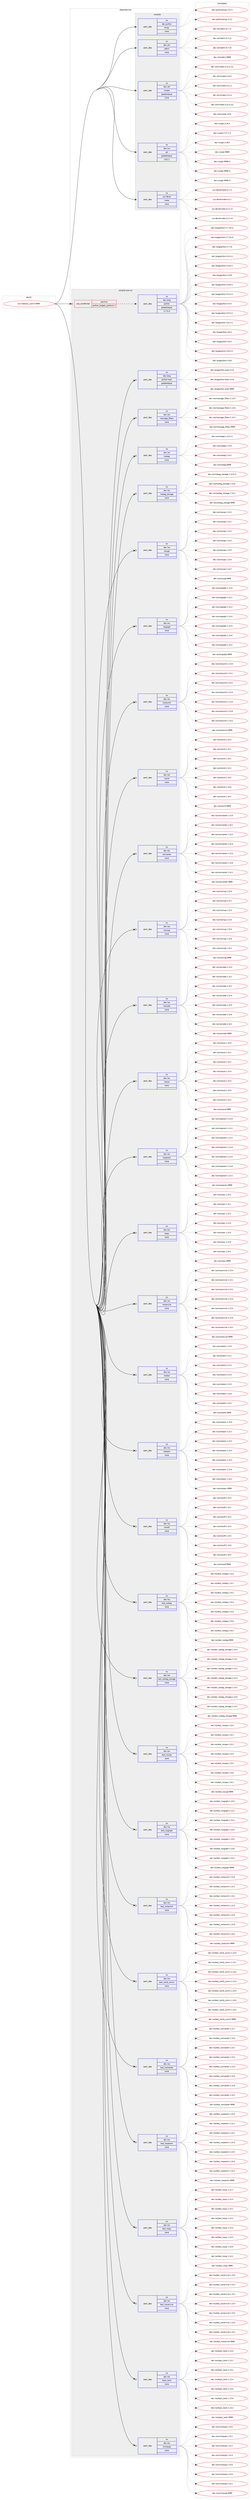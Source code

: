 digraph prolog {

# *************
# Graph options
# *************

newrank=true;
concentrate=true;
compound=true;
graph [rankdir=LR,fontname=Helvetica,fontsize=10,ranksep=1.5];#, ranksep=2.5, nodesep=0.2];
edge  [arrowhead=vee];
node  [fontname=Helvetica,fontsize=10];

# **********
# The ebuild
# **********

subgraph cluster_leftcol {
color=gray;
rank=same;
label=<<i>ebuild</i>>;
id [label="ros-meta/ros_comm-9999", color=red, width=4, href="../ros-meta/ros_comm-9999.svg"];
}

# ****************
# The dependencies
# ****************

subgraph cluster_midcol {
color=gray;
label=<<i>dependencies</i>>;
subgraph cluster_compile {
fillcolor="#eeeeee";
style=filled;
label=<<i>compile</i>>;
subgraph pack1379 {
dependency1985 [label=<<TABLE BORDER="0" CELLBORDER="1" CELLSPACING="0" CELLPADDING="4" WIDTH="220"><TR><TD ROWSPAN="6" CELLPADDING="30">pack_dep</TD></TR><TR><TD WIDTH="110">no</TD></TR><TR><TD>dev-python</TD></TR><TR><TD>empy</TD></TR><TR><TD>none</TD></TR><TR><TD></TD></TR></TABLE>>, shape=none, color=blue];
}
id:e -> dependency1985:w [weight=20,style="solid",arrowhead="vee"];
subgraph pack1380 {
dependency1986 [label=<<TABLE BORDER="0" CELLBORDER="1" CELLSPACING="0" CELLPADDING="4" WIDTH="220"><TR><TD ROWSPAN="6" CELLPADDING="30">pack_dep</TD></TR><TR><TD WIDTH="110">no</TD></TR><TR><TD>dev-util</TD></TR><TR><TD>catkin</TD></TR><TR><TD>none</TD></TR><TR><TD></TD></TR></TABLE>>, shape=none, color=blue];
}
id:e -> dependency1986:w [weight=20,style="solid",arrowhead="vee"];
subgraph pack1381 {
dependency1987 [label=<<TABLE BORDER="0" CELLBORDER="1" CELLSPACING="0" CELLPADDING="4" WIDTH="220"><TR><TD ROWSPAN="6" CELLPADDING="30">pack_dep</TD></TR><TR><TD WIDTH="110">no</TD></TR><TR><TD>dev-util</TD></TR><TR><TD>cmake</TD></TR><TR><TD>greaterequal</TD></TR><TR><TD>3.9.6</TD></TR></TABLE>>, shape=none, color=blue];
}
id:e -> dependency1987:w [weight=20,style="solid",arrowhead="vee"];
subgraph pack1382 {
dependency1988 [label=<<TABLE BORDER="0" CELLBORDER="1" CELLSPACING="0" CELLPADDING="4" WIDTH="220"><TR><TD ROWSPAN="6" CELLPADDING="30">pack_dep</TD></TR><TR><TD WIDTH="110">no</TD></TR><TR><TD>dev-vcs</TD></TR><TR><TD>git</TD></TR><TR><TD>greaterequal</TD></TR><TR><TD>1.8.2.1</TD></TR></TABLE>>, shape=none, color=blue];
}
id:e -> dependency1988:w [weight=20,style="solid",arrowhead="vee"];
subgraph pack1383 {
dependency1989 [label=<<TABLE BORDER="0" CELLBORDER="1" CELLSPACING="0" CELLPADDING="4" WIDTH="220"><TR><TD ROWSPAN="6" CELLPADDING="30">pack_dep</TD></TR><TR><TD WIDTH="110">no</TD></TR><TR><TD>sys-devel</TD></TR><TR><TD>make</TD></TR><TR><TD>none</TD></TR><TR><TD></TD></TR></TABLE>>, shape=none, color=blue];
}
id:e -> dependency1989:w [weight=20,style="solid",arrowhead="vee"];
}
subgraph cluster_compileandrun {
fillcolor="#eeeeee";
style=filled;
label=<<i>compile and run</i>>;
subgraph cond573 {
dependency1990 [label=<<TABLE BORDER="0" CELLBORDER="1" CELLSPACING="0" CELLPADDING="4"><TR><TD ROWSPAN="3" CELLPADDING="10">use_conditional</TD></TR><TR><TD>positive</TD></TR><TR><TD>python_targets_python2_7</TD></TR></TABLE>>, shape=none, color=red];
subgraph pack1384 {
dependency1991 [label=<<TABLE BORDER="0" CELLBORDER="1" CELLSPACING="0" CELLPADDING="4" WIDTH="220"><TR><TD ROWSPAN="6" CELLPADDING="30">pack_dep</TD></TR><TR><TD WIDTH="110">no</TD></TR><TR><TD>dev-lang</TD></TR><TR><TD>python</TD></TR><TR><TD>greaterequal</TD></TR><TR><TD>2.7.5-r2</TD></TR></TABLE>>, shape=none, color=blue];
}
dependency1990:e -> dependency1991:w [weight=20,style="dashed",arrowhead="vee"];
}
id:e -> dependency1990:w [weight=20,style="solid",arrowhead="odotvee"];
subgraph pack1385 {
dependency1992 [label=<<TABLE BORDER="0" CELLBORDER="1" CELLSPACING="0" CELLPADDING="4" WIDTH="220"><TR><TD ROWSPAN="6" CELLPADDING="30">pack_dep</TD></TR><TR><TD WIDTH="110">no</TD></TR><TR><TD>dev-lang</TD></TR><TR><TD>python-exec</TD></TR><TR><TD>greaterequal</TD></TR><TR><TD>2</TD></TR></TABLE>>, shape=none, color=blue];
}
id:e -> dependency1992:w [weight=20,style="solid",arrowhead="odotvee"];
subgraph pack1386 {
dependency1993 [label=<<TABLE BORDER="0" CELLBORDER="1" CELLSPACING="0" CELLPADDING="4" WIDTH="220"><TR><TD ROWSPAN="6" CELLPADDING="30">pack_dep</TD></TR><TR><TD WIDTH="110">no</TD></TR><TR><TD>dev-ros</TD></TR><TR><TD>message_filters</TD></TR><TR><TD>none</TD></TR><TR><TD></TD></TR></TABLE>>, shape=none, color=blue];
}
id:e -> dependency1993:w [weight=20,style="solid",arrowhead="odotvee"];
subgraph pack1387 {
dependency1994 [label=<<TABLE BORDER="0" CELLBORDER="1" CELLSPACING="0" CELLPADDING="4" WIDTH="220"><TR><TD ROWSPAN="6" CELLPADDING="30">pack_dep</TD></TR><TR><TD WIDTH="110">no</TD></TR><TR><TD>dev-ros</TD></TR><TR><TD>rosbag</TD></TR><TR><TD>none</TD></TR><TR><TD></TD></TR></TABLE>>, shape=none, color=blue];
}
id:e -> dependency1994:w [weight=20,style="solid",arrowhead="odotvee"];
subgraph pack1388 {
dependency1995 [label=<<TABLE BORDER="0" CELLBORDER="1" CELLSPACING="0" CELLPADDING="4" WIDTH="220"><TR><TD ROWSPAN="6" CELLPADDING="30">pack_dep</TD></TR><TR><TD WIDTH="110">no</TD></TR><TR><TD>dev-ros</TD></TR><TR><TD>rosbag_storage</TD></TR><TR><TD>none</TD></TR><TR><TD></TD></TR></TABLE>>, shape=none, color=blue];
}
id:e -> dependency1995:w [weight=20,style="solid",arrowhead="odotvee"];
subgraph pack1389 {
dependency1996 [label=<<TABLE BORDER="0" CELLBORDER="1" CELLSPACING="0" CELLPADDING="4" WIDTH="220"><TR><TD ROWSPAN="6" CELLPADDING="30">pack_dep</TD></TR><TR><TD WIDTH="110">no</TD></TR><TR><TD>dev-ros</TD></TR><TR><TD>roscpp</TD></TR><TR><TD>none</TD></TR><TR><TD></TD></TR></TABLE>>, shape=none, color=blue];
}
id:e -> dependency1996:w [weight=20,style="solid",arrowhead="odotvee"];
subgraph pack1390 {
dependency1997 [label=<<TABLE BORDER="0" CELLBORDER="1" CELLSPACING="0" CELLPADDING="4" WIDTH="220"><TR><TD ROWSPAN="6" CELLPADDING="30">pack_dep</TD></TR><TR><TD WIDTH="110">no</TD></TR><TR><TD>dev-ros</TD></TR><TR><TD>rosgraph</TD></TR><TR><TD>none</TD></TR><TR><TD></TD></TR></TABLE>>, shape=none, color=blue];
}
id:e -> dependency1997:w [weight=20,style="solid",arrowhead="odotvee"];
subgraph pack1391 {
dependency1998 [label=<<TABLE BORDER="0" CELLBORDER="1" CELLSPACING="0" CELLPADDING="4" WIDTH="220"><TR><TD ROWSPAN="6" CELLPADDING="30">pack_dep</TD></TR><TR><TD WIDTH="110">no</TD></TR><TR><TD>dev-ros</TD></TR><TR><TD>roslaunch</TD></TR><TR><TD>none</TD></TR><TR><TD></TD></TR></TABLE>>, shape=none, color=blue];
}
id:e -> dependency1998:w [weight=20,style="solid",arrowhead="odotvee"];
subgraph pack1392 {
dependency1999 [label=<<TABLE BORDER="0" CELLBORDER="1" CELLSPACING="0" CELLPADDING="4" WIDTH="220"><TR><TD ROWSPAN="6" CELLPADDING="30">pack_dep</TD></TR><TR><TD WIDTH="110">no</TD></TR><TR><TD>dev-ros</TD></TR><TR><TD>roslz4</TD></TR><TR><TD>none</TD></TR><TR><TD></TD></TR></TABLE>>, shape=none, color=blue];
}
id:e -> dependency1999:w [weight=20,style="solid",arrowhead="odotvee"];
subgraph pack1393 {
dependency2000 [label=<<TABLE BORDER="0" CELLBORDER="1" CELLSPACING="0" CELLPADDING="4" WIDTH="220"><TR><TD ROWSPAN="6" CELLPADDING="30">pack_dep</TD></TR><TR><TD WIDTH="110">no</TD></TR><TR><TD>dev-ros</TD></TR><TR><TD>rosmaster</TD></TR><TR><TD>none</TD></TR><TR><TD></TD></TR></TABLE>>, shape=none, color=blue];
}
id:e -> dependency2000:w [weight=20,style="solid",arrowhead="odotvee"];
subgraph pack1394 {
dependency2001 [label=<<TABLE BORDER="0" CELLBORDER="1" CELLSPACING="0" CELLPADDING="4" WIDTH="220"><TR><TD ROWSPAN="6" CELLPADDING="30">pack_dep</TD></TR><TR><TD WIDTH="110">no</TD></TR><TR><TD>dev-ros</TD></TR><TR><TD>rosmsg</TD></TR><TR><TD>none</TD></TR><TR><TD></TD></TR></TABLE>>, shape=none, color=blue];
}
id:e -> dependency2001:w [weight=20,style="solid",arrowhead="odotvee"];
subgraph pack1395 {
dependency2002 [label=<<TABLE BORDER="0" CELLBORDER="1" CELLSPACING="0" CELLPADDING="4" WIDTH="220"><TR><TD ROWSPAN="6" CELLPADDING="30">pack_dep</TD></TR><TR><TD WIDTH="110">no</TD></TR><TR><TD>dev-ros</TD></TR><TR><TD>rosnode</TD></TR><TR><TD>none</TD></TR><TR><TD></TD></TR></TABLE>>, shape=none, color=blue];
}
id:e -> dependency2002:w [weight=20,style="solid",arrowhead="odotvee"];
subgraph pack1396 {
dependency2003 [label=<<TABLE BORDER="0" CELLBORDER="1" CELLSPACING="0" CELLPADDING="4" WIDTH="220"><TR><TD ROWSPAN="6" CELLPADDING="30">pack_dep</TD></TR><TR><TD WIDTH="110">no</TD></TR><TR><TD>dev-ros</TD></TR><TR><TD>rosout</TD></TR><TR><TD>none</TD></TR><TR><TD></TD></TR></TABLE>>, shape=none, color=blue];
}
id:e -> dependency2003:w [weight=20,style="solid",arrowhead="odotvee"];
subgraph pack1397 {
dependency2004 [label=<<TABLE BORDER="0" CELLBORDER="1" CELLSPACING="0" CELLPADDING="4" WIDTH="220"><TR><TD ROWSPAN="6" CELLPADDING="30">pack_dep</TD></TR><TR><TD WIDTH="110">no</TD></TR><TR><TD>dev-ros</TD></TR><TR><TD>rosparam</TD></TR><TR><TD>none</TD></TR><TR><TD></TD></TR></TABLE>>, shape=none, color=blue];
}
id:e -> dependency2004:w [weight=20,style="solid",arrowhead="odotvee"];
subgraph pack1398 {
dependency2005 [label=<<TABLE BORDER="0" CELLBORDER="1" CELLSPACING="0" CELLPADDING="4" WIDTH="220"><TR><TD ROWSPAN="6" CELLPADDING="30">pack_dep</TD></TR><TR><TD WIDTH="110">no</TD></TR><TR><TD>dev-ros</TD></TR><TR><TD>rospy</TD></TR><TR><TD>none</TD></TR><TR><TD></TD></TR></TABLE>>, shape=none, color=blue];
}
id:e -> dependency2005:w [weight=20,style="solid",arrowhead="odotvee"];
subgraph pack1399 {
dependency2006 [label=<<TABLE BORDER="0" CELLBORDER="1" CELLSPACING="0" CELLPADDING="4" WIDTH="220"><TR><TD ROWSPAN="6" CELLPADDING="30">pack_dep</TD></TR><TR><TD WIDTH="110">no</TD></TR><TR><TD>dev-ros</TD></TR><TR><TD>rosservice</TD></TR><TR><TD>none</TD></TR><TR><TD></TD></TR></TABLE>>, shape=none, color=blue];
}
id:e -> dependency2006:w [weight=20,style="solid",arrowhead="odotvee"];
subgraph pack1400 {
dependency2007 [label=<<TABLE BORDER="0" CELLBORDER="1" CELLSPACING="0" CELLPADDING="4" WIDTH="220"><TR><TD ROWSPAN="6" CELLPADDING="30">pack_dep</TD></TR><TR><TD WIDTH="110">no</TD></TR><TR><TD>dev-ros</TD></TR><TR><TD>rostest</TD></TR><TR><TD>none</TD></TR><TR><TD></TD></TR></TABLE>>, shape=none, color=blue];
}
id:e -> dependency2007:w [weight=20,style="solid",arrowhead="odotvee"];
subgraph pack1401 {
dependency2008 [label=<<TABLE BORDER="0" CELLBORDER="1" CELLSPACING="0" CELLPADDING="4" WIDTH="220"><TR><TD ROWSPAN="6" CELLPADDING="30">pack_dep</TD></TR><TR><TD WIDTH="110">no</TD></TR><TR><TD>dev-ros</TD></TR><TR><TD>rostopic</TD></TR><TR><TD>none</TD></TR><TR><TD></TD></TR></TABLE>>, shape=none, color=blue];
}
id:e -> dependency2008:w [weight=20,style="solid",arrowhead="odotvee"];
subgraph pack1402 {
dependency2009 [label=<<TABLE BORDER="0" CELLBORDER="1" CELLSPACING="0" CELLPADDING="4" WIDTH="220"><TR><TD ROWSPAN="6" CELLPADDING="30">pack_dep</TD></TR><TR><TD WIDTH="110">no</TD></TR><TR><TD>dev-ros</TD></TR><TR><TD>roswtf</TD></TR><TR><TD>none</TD></TR><TR><TD></TD></TR></TABLE>>, shape=none, color=blue];
}
id:e -> dependency2009:w [weight=20,style="solid",arrowhead="odotvee"];
subgraph pack1403 {
dependency2010 [label=<<TABLE BORDER="0" CELLBORDER="1" CELLSPACING="0" CELLPADDING="4" WIDTH="220"><TR><TD ROWSPAN="6" CELLPADDING="30">pack_dep</TD></TR><TR><TD WIDTH="110">no</TD></TR><TR><TD>dev-ros</TD></TR><TR><TD>test_rosbag</TD></TR><TR><TD>none</TD></TR><TR><TD></TD></TR></TABLE>>, shape=none, color=blue];
}
id:e -> dependency2010:w [weight=20,style="solid",arrowhead="odotvee"];
subgraph pack1404 {
dependency2011 [label=<<TABLE BORDER="0" CELLBORDER="1" CELLSPACING="0" CELLPADDING="4" WIDTH="220"><TR><TD ROWSPAN="6" CELLPADDING="30">pack_dep</TD></TR><TR><TD WIDTH="110">no</TD></TR><TR><TD>dev-ros</TD></TR><TR><TD>test_rosbag_storage</TD></TR><TR><TD>none</TD></TR><TR><TD></TD></TR></TABLE>>, shape=none, color=blue];
}
id:e -> dependency2011:w [weight=20,style="solid",arrowhead="odotvee"];
subgraph pack1405 {
dependency2012 [label=<<TABLE BORDER="0" CELLBORDER="1" CELLSPACING="0" CELLPADDING="4" WIDTH="220"><TR><TD ROWSPAN="6" CELLPADDING="30">pack_dep</TD></TR><TR><TD WIDTH="110">no</TD></TR><TR><TD>dev-ros</TD></TR><TR><TD>test_roscpp</TD></TR><TR><TD>none</TD></TR><TR><TD></TD></TR></TABLE>>, shape=none, color=blue];
}
id:e -> dependency2012:w [weight=20,style="solid",arrowhead="odotvee"];
subgraph pack1406 {
dependency2013 [label=<<TABLE BORDER="0" CELLBORDER="1" CELLSPACING="0" CELLPADDING="4" WIDTH="220"><TR><TD ROWSPAN="6" CELLPADDING="30">pack_dep</TD></TR><TR><TD WIDTH="110">no</TD></TR><TR><TD>dev-ros</TD></TR><TR><TD>test_rosgraph</TD></TR><TR><TD>none</TD></TR><TR><TD></TD></TR></TABLE>>, shape=none, color=blue];
}
id:e -> dependency2013:w [weight=20,style="solid",arrowhead="odotvee"];
subgraph pack1407 {
dependency2014 [label=<<TABLE BORDER="0" CELLBORDER="1" CELLSPACING="0" CELLPADDING="4" WIDTH="220"><TR><TD ROWSPAN="6" CELLPADDING="30">pack_dep</TD></TR><TR><TD WIDTH="110">no</TD></TR><TR><TD>dev-ros</TD></TR><TR><TD>test_roslaunch</TD></TR><TR><TD>none</TD></TR><TR><TD></TD></TR></TABLE>>, shape=none, color=blue];
}
id:e -> dependency2014:w [weight=20,style="solid",arrowhead="odotvee"];
subgraph pack1408 {
dependency2015 [label=<<TABLE BORDER="0" CELLBORDER="1" CELLSPACING="0" CELLPADDING="4" WIDTH="220"><TR><TD ROWSPAN="6" CELLPADDING="30">pack_dep</TD></TR><TR><TD WIDTH="110">no</TD></TR><TR><TD>dev-ros</TD></TR><TR><TD>test_roslib_comm</TD></TR><TR><TD>none</TD></TR><TR><TD></TD></TR></TABLE>>, shape=none, color=blue];
}
id:e -> dependency2015:w [weight=20,style="solid",arrowhead="odotvee"];
subgraph pack1409 {
dependency2016 [label=<<TABLE BORDER="0" CELLBORDER="1" CELLSPACING="0" CELLPADDING="4" WIDTH="220"><TR><TD ROWSPAN="6" CELLPADDING="30">pack_dep</TD></TR><TR><TD WIDTH="110">no</TD></TR><TR><TD>dev-ros</TD></TR><TR><TD>test_rosmaster</TD></TR><TR><TD>none</TD></TR><TR><TD></TD></TR></TABLE>>, shape=none, color=blue];
}
id:e -> dependency2016:w [weight=20,style="solid",arrowhead="odotvee"];
subgraph pack1410 {
dependency2017 [label=<<TABLE BORDER="0" CELLBORDER="1" CELLSPACING="0" CELLPADDING="4" WIDTH="220"><TR><TD ROWSPAN="6" CELLPADDING="30">pack_dep</TD></TR><TR><TD WIDTH="110">no</TD></TR><TR><TD>dev-ros</TD></TR><TR><TD>test_rosparam</TD></TR><TR><TD>none</TD></TR><TR><TD></TD></TR></TABLE>>, shape=none, color=blue];
}
id:e -> dependency2017:w [weight=20,style="solid",arrowhead="odotvee"];
subgraph pack1411 {
dependency2018 [label=<<TABLE BORDER="0" CELLBORDER="1" CELLSPACING="0" CELLPADDING="4" WIDTH="220"><TR><TD ROWSPAN="6" CELLPADDING="30">pack_dep</TD></TR><TR><TD WIDTH="110">no</TD></TR><TR><TD>dev-ros</TD></TR><TR><TD>test_rospy</TD></TR><TR><TD>none</TD></TR><TR><TD></TD></TR></TABLE>>, shape=none, color=blue];
}
id:e -> dependency2018:w [weight=20,style="solid",arrowhead="odotvee"];
subgraph pack1412 {
dependency2019 [label=<<TABLE BORDER="0" CELLBORDER="1" CELLSPACING="0" CELLPADDING="4" WIDTH="220"><TR><TD ROWSPAN="6" CELLPADDING="30">pack_dep</TD></TR><TR><TD WIDTH="110">no</TD></TR><TR><TD>dev-ros</TD></TR><TR><TD>test_rosservice</TD></TR><TR><TD>none</TD></TR><TR><TD></TD></TR></TABLE>>, shape=none, color=blue];
}
id:e -> dependency2019:w [weight=20,style="solid",arrowhead="odotvee"];
subgraph pack1413 {
dependency2020 [label=<<TABLE BORDER="0" CELLBORDER="1" CELLSPACING="0" CELLPADDING="4" WIDTH="220"><TR><TD ROWSPAN="6" CELLPADDING="30">pack_dep</TD></TR><TR><TD WIDTH="110">no</TD></TR><TR><TD>dev-ros</TD></TR><TR><TD>topic_tools</TD></TR><TR><TD>none</TD></TR><TR><TD></TD></TR></TABLE>>, shape=none, color=blue];
}
id:e -> dependency2020:w [weight=20,style="solid",arrowhead="odotvee"];
subgraph pack1414 {
dependency2021 [label=<<TABLE BORDER="0" CELLBORDER="1" CELLSPACING="0" CELLPADDING="4" WIDTH="220"><TR><TD ROWSPAN="6" CELLPADDING="30">pack_dep</TD></TR><TR><TD WIDTH="110">no</TD></TR><TR><TD>dev-ros</TD></TR><TR><TD>xmlrpcpp</TD></TR><TR><TD>none</TD></TR><TR><TD></TD></TR></TABLE>>, shape=none, color=blue];
}
id:e -> dependency2021:w [weight=20,style="solid",arrowhead="odotvee"];
}
subgraph cluster_run {
fillcolor="#eeeeee";
style=filled;
label=<<i>run</i>>;
}
}

# **************
# The candidates
# **************

subgraph cluster_choices {
rank=same;
color=gray;
label=<<i>candidates</i>>;

subgraph choice1379 {
color=black;
nodesep=1;
choice1001011184511212111610411111047101109112121455146514511449 [label="dev-python/empy-3.3-r1", color=red, width=4,href="../dev-python/empy-3.3-r1.svg"];
choice1001011184511212111610411111047101109112121455146514650 [label="dev-python/empy-3.3.2", color=red, width=4,href="../dev-python/empy-3.3.2.svg"];
dependency1985:e -> choice1001011184511212111610411111047101109112121455146514511449:w [style=dotted,weight="100"];
dependency1985:e -> choice1001011184511212111610411111047101109112121455146514650:w [style=dotted,weight="100"];
}
subgraph choice1380 {
color=black;
nodesep=1;
choice1001011184511711610510847999711610710511045484655464949 [label="dev-util/catkin-0.7.11", color=red, width=4,href="../dev-util/catkin-0.7.11.svg"];
choice1001011184511711610510847999711610710511045484655464950 [label="dev-util/catkin-0.7.12", color=red, width=4,href="../dev-util/catkin-0.7.12.svg"];
choice1001011184511711610510847999711610710511045484655464952 [label="dev-util/catkin-0.7.14", color=red, width=4,href="../dev-util/catkin-0.7.14.svg"];
choice100101118451171161051084799971161071051104557575757 [label="dev-util/catkin-9999", color=red, width=4,href="../dev-util/catkin-9999.svg"];
dependency1986:e -> choice1001011184511711610510847999711610710511045484655464949:w [style=dotted,weight="100"];
dependency1986:e -> choice1001011184511711610510847999711610710511045484655464950:w [style=dotted,weight="100"];
dependency1986:e -> choice1001011184511711610510847999711610710511045484655464952:w [style=dotted,weight="100"];
dependency1986:e -> choice100101118451171161051084799971161071051104557575757:w [style=dotted,weight="100"];
}
subgraph choice1381 {
color=black;
nodesep=1;
choice1001011184511711610510847991099710710145514649504648951149949 [label="dev-util/cmake-3.12.0_rc1", color=red, width=4,href="../dev-util/cmake-3.12.0_rc1.svg"];
choice1001011184511711610510847991099710710145514649484651 [label="dev-util/cmake-3.10.3", color=red, width=4,href="../dev-util/cmake-3.10.3.svg"];
choice1001011184511711610510847991099710710145514649494651 [label="dev-util/cmake-3.11.3", color=red, width=4,href="../dev-util/cmake-3.11.3.svg"];
choice1001011184511711610510847991099710710145514649494652 [label="dev-util/cmake-3.11.4", color=red, width=4,href="../dev-util/cmake-3.11.4.svg"];
choice1001011184511711610510847991099710710145514649504648951149950 [label="dev-util/cmake-3.12.0_rc2", color=red, width=4,href="../dev-util/cmake-3.12.0_rc2.svg"];
choice10010111845117116105108479910997107101455146574654 [label="dev-util/cmake-3.9.6", color=red, width=4,href="../dev-util/cmake-3.9.6.svg"];
dependency1987:e -> choice1001011184511711610510847991099710710145514649504648951149949:w [style=dotted,weight="100"];
dependency1987:e -> choice1001011184511711610510847991099710710145514649484651:w [style=dotted,weight="100"];
dependency1987:e -> choice1001011184511711610510847991099710710145514649494651:w [style=dotted,weight="100"];
dependency1987:e -> choice1001011184511711610510847991099710710145514649494652:w [style=dotted,weight="100"];
dependency1987:e -> choice1001011184511711610510847991099710710145514649504648951149950:w [style=dotted,weight="100"];
dependency1987:e -> choice10010111845117116105108479910997107101455146574654:w [style=dotted,weight="100"];
}
subgraph choice1382 {
color=black;
nodesep=1;
choice10010111845118991154710310511645504649544652 [label="dev-vcs/git-2.16.4", color=red, width=4,href="../dev-vcs/git-2.16.4.svg"];
choice100101118451189911547103105116455046495546494511449 [label="dev-vcs/git-2.17.1-r1", color=red, width=4,href="../dev-vcs/git-2.17.1-r1.svg"];
choice10010111845118991154710310511645504649564648 [label="dev-vcs/git-2.18.0", color=red, width=4,href="../dev-vcs/git-2.18.0.svg"];
choice1001011184511899115471031051164557575757 [label="dev-vcs/git-9999", color=red, width=4,href="../dev-vcs/git-9999.svg"];
choice10010111845118991154710310511645575757574511449 [label="dev-vcs/git-9999-r1", color=red, width=4,href="../dev-vcs/git-9999-r1.svg"];
choice10010111845118991154710310511645575757574511450 [label="dev-vcs/git-9999-r2", color=red, width=4,href="../dev-vcs/git-9999-r2.svg"];
choice10010111845118991154710310511645575757574511451 [label="dev-vcs/git-9999-r3", color=red, width=4,href="../dev-vcs/git-9999-r3.svg"];
dependency1988:e -> choice10010111845118991154710310511645504649544652:w [style=dotted,weight="100"];
dependency1988:e -> choice100101118451189911547103105116455046495546494511449:w [style=dotted,weight="100"];
dependency1988:e -> choice10010111845118991154710310511645504649564648:w [style=dotted,weight="100"];
dependency1988:e -> choice1001011184511899115471031051164557575757:w [style=dotted,weight="100"];
dependency1988:e -> choice10010111845118991154710310511645575757574511449:w [style=dotted,weight="100"];
dependency1988:e -> choice10010111845118991154710310511645575757574511450:w [style=dotted,weight="100"];
dependency1988:e -> choice10010111845118991154710310511645575757574511451:w [style=dotted,weight="100"];
}
subgraph choice1383 {
color=black;
nodesep=1;
choice115121115451001011181011084710997107101455246494511449 [label="sys-devel/make-4.1-r1", color=red, width=4,href="../sys-devel/make-4.1-r1.svg"];
choice115121115451001011181011084710997107101455246504649 [label="sys-devel/make-4.2.1", color=red, width=4,href="../sys-devel/make-4.2.1.svg"];
choice1151211154510010111810110847109971071014552465046494511450 [label="sys-devel/make-4.2.1-r2", color=red, width=4,href="../sys-devel/make-4.2.1-r2.svg"];
choice1151211154510010111810110847109971071014552465046494511451 [label="sys-devel/make-4.2.1-r3", color=red, width=4,href="../sys-devel/make-4.2.1-r3.svg"];
dependency1989:e -> choice115121115451001011181011084710997107101455246494511449:w [style=dotted,weight="100"];
dependency1989:e -> choice115121115451001011181011084710997107101455246504649:w [style=dotted,weight="100"];
dependency1989:e -> choice1151211154510010111810110847109971071014552465046494511450:w [style=dotted,weight="100"];
dependency1989:e -> choice1151211154510010111810110847109971071014552465046494511451:w [style=dotted,weight="100"];
}
subgraph choice1384 {
color=black;
nodesep=1;
choice100101118451089711010347112121116104111110455046554649524511449 [label="dev-lang/python-2.7.14-r1", color=red, width=4,href="../dev-lang/python-2.7.14-r1.svg"];
choice100101118451089711010347112121116104111110455046554649524511450 [label="dev-lang/python-2.7.14-r2", color=red, width=4,href="../dev-lang/python-2.7.14-r2.svg"];
choice10010111845108971101034711212111610411111045504655464953 [label="dev-lang/python-2.7.15", color=red, width=4,href="../dev-lang/python-2.7.15.svg"];
choice1001011184510897110103471121211161041111104551465246534511449 [label="dev-lang/python-3.4.5-r1", color=red, width=4,href="../dev-lang/python-3.4.5-r1.svg"];
choice1001011184510897110103471121211161041111104551465246544511449 [label="dev-lang/python-3.4.6-r1", color=red, width=4,href="../dev-lang/python-3.4.6-r1.svg"];
choice100101118451089711010347112121116104111110455146524656 [label="dev-lang/python-3.4.8", color=red, width=4,href="../dev-lang/python-3.4.8.svg"];
choice1001011184510897110103471121211161041111104551465246564511449 [label="dev-lang/python-3.4.8-r1", color=red, width=4,href="../dev-lang/python-3.4.8-r1.svg"];
choice1001011184510897110103471121211161041111104551465346524511449 [label="dev-lang/python-3.5.4-r1", color=red, width=4,href="../dev-lang/python-3.5.4-r1.svg"];
choice100101118451089711010347112121116104111110455146534653 [label="dev-lang/python-3.5.5", color=red, width=4,href="../dev-lang/python-3.5.5.svg"];
choice1001011184510897110103471121211161041111104551465346534511449 [label="dev-lang/python-3.5.5-r1", color=red, width=4,href="../dev-lang/python-3.5.5-r1.svg"];
choice1001011184510897110103471121211161041111104551465446514511449 [label="dev-lang/python-3.6.3-r1", color=red, width=4,href="../dev-lang/python-3.6.3-r1.svg"];
choice100101118451089711010347112121116104111110455146544652 [label="dev-lang/python-3.6.4", color=red, width=4,href="../dev-lang/python-3.6.4.svg"];
choice100101118451089711010347112121116104111110455146544653 [label="dev-lang/python-3.6.5", color=red, width=4,href="../dev-lang/python-3.6.5.svg"];
choice1001011184510897110103471121211161041111104551465446534511449 [label="dev-lang/python-3.6.5-r1", color=red, width=4,href="../dev-lang/python-3.6.5-r1.svg"];
choice100101118451089711010347112121116104111110455146544654 [label="dev-lang/python-3.6.6", color=red, width=4,href="../dev-lang/python-3.6.6.svg"];
dependency1991:e -> choice100101118451089711010347112121116104111110455046554649524511449:w [style=dotted,weight="100"];
dependency1991:e -> choice100101118451089711010347112121116104111110455046554649524511450:w [style=dotted,weight="100"];
dependency1991:e -> choice10010111845108971101034711212111610411111045504655464953:w [style=dotted,weight="100"];
dependency1991:e -> choice1001011184510897110103471121211161041111104551465246534511449:w [style=dotted,weight="100"];
dependency1991:e -> choice1001011184510897110103471121211161041111104551465246544511449:w [style=dotted,weight="100"];
dependency1991:e -> choice100101118451089711010347112121116104111110455146524656:w [style=dotted,weight="100"];
dependency1991:e -> choice1001011184510897110103471121211161041111104551465246564511449:w [style=dotted,weight="100"];
dependency1991:e -> choice1001011184510897110103471121211161041111104551465346524511449:w [style=dotted,weight="100"];
dependency1991:e -> choice100101118451089711010347112121116104111110455146534653:w [style=dotted,weight="100"];
dependency1991:e -> choice1001011184510897110103471121211161041111104551465346534511449:w [style=dotted,weight="100"];
dependency1991:e -> choice1001011184510897110103471121211161041111104551465446514511449:w [style=dotted,weight="100"];
dependency1991:e -> choice100101118451089711010347112121116104111110455146544652:w [style=dotted,weight="100"];
dependency1991:e -> choice100101118451089711010347112121116104111110455146544653:w [style=dotted,weight="100"];
dependency1991:e -> choice1001011184510897110103471121211161041111104551465446534511449:w [style=dotted,weight="100"];
dependency1991:e -> choice100101118451089711010347112121116104111110455146544654:w [style=dotted,weight="100"];
}
subgraph choice1385 {
color=black;
nodesep=1;
choice1001011184510897110103471121211161041111104510112010199455046524653 [label="dev-lang/python-exec-2.4.5", color=red, width=4,href="../dev-lang/python-exec-2.4.5.svg"];
choice1001011184510897110103471121211161041111104510112010199455046524654 [label="dev-lang/python-exec-2.4.6", color=red, width=4,href="../dev-lang/python-exec-2.4.6.svg"];
choice10010111845108971101034711212111610411111045101120101994557575757 [label="dev-lang/python-exec-9999", color=red, width=4,href="../dev-lang/python-exec-9999.svg"];
dependency1992:e -> choice1001011184510897110103471121211161041111104510112010199455046524653:w [style=dotted,weight="100"];
dependency1992:e -> choice1001011184510897110103471121211161041111104510112010199455046524654:w [style=dotted,weight="100"];
dependency1992:e -> choice10010111845108971101034711212111610411111045101120101994557575757:w [style=dotted,weight="100"];
}
subgraph choice1386 {
color=black;
nodesep=1;
choice1001011184511411111547109101115115971031019510210510811610111411545494649514653 [label="dev-ros/message_filters-1.13.5", color=red, width=4,href="../dev-ros/message_filters-1.13.5.svg"];
choice1001011184511411111547109101115115971031019510210510811610111411545494649514654 [label="dev-ros/message_filters-1.13.6", color=red, width=4,href="../dev-ros/message_filters-1.13.6.svg"];
choice1001011184511411111547109101115115971031019510210510811610111411545494649524650 [label="dev-ros/message_filters-1.14.2", color=red, width=4,href="../dev-ros/message_filters-1.14.2.svg"];
choice100101118451141111154710910111511597103101951021051081161011141154557575757 [label="dev-ros/message_filters-9999", color=red, width=4,href="../dev-ros/message_filters-9999.svg"];
dependency1993:e -> choice1001011184511411111547109101115115971031019510210510811610111411545494649514653:w [style=dotted,weight="100"];
dependency1993:e -> choice1001011184511411111547109101115115971031019510210510811610111411545494649514654:w [style=dotted,weight="100"];
dependency1993:e -> choice1001011184511411111547109101115115971031019510210510811610111411545494649524650:w [style=dotted,weight="100"];
dependency1993:e -> choice100101118451141111154710910111511597103101951021051081161011141154557575757:w [style=dotted,weight="100"];
}
subgraph choice1387 {
color=black;
nodesep=1;
choice10010111845114111115471141111159897103454946495146534511449 [label="dev-ros/rosbag-1.13.5-r1", color=red, width=4,href="../dev-ros/rosbag-1.13.5-r1.svg"];
choice1001011184511411111547114111115989710345494649514654 [label="dev-ros/rosbag-1.13.6", color=red, width=4,href="../dev-ros/rosbag-1.13.6.svg"];
choice1001011184511411111547114111115989710345494649524650 [label="dev-ros/rosbag-1.14.2", color=red, width=4,href="../dev-ros/rosbag-1.14.2.svg"];
choice100101118451141111154711411111598971034557575757 [label="dev-ros/rosbag-9999", color=red, width=4,href="../dev-ros/rosbag-9999.svg"];
dependency1994:e -> choice10010111845114111115471141111159897103454946495146534511449:w [style=dotted,weight="100"];
dependency1994:e -> choice1001011184511411111547114111115989710345494649514654:w [style=dotted,weight="100"];
dependency1994:e -> choice1001011184511411111547114111115989710345494649524650:w [style=dotted,weight="100"];
dependency1994:e -> choice100101118451141111154711411111598971034557575757:w [style=dotted,weight="100"];
}
subgraph choice1388 {
color=black;
nodesep=1;
choice100101118451141111154711411111598971039511511611111497103101454946495146534511449 [label="dev-ros/rosbag_storage-1.13.5-r1", color=red, width=4,href="../dev-ros/rosbag_storage-1.13.5-r1.svg"];
choice10010111845114111115471141111159897103951151161111149710310145494649514654 [label="dev-ros/rosbag_storage-1.13.6", color=red, width=4,href="../dev-ros/rosbag_storage-1.13.6.svg"];
choice10010111845114111115471141111159897103951151161111149710310145494649524650 [label="dev-ros/rosbag_storage-1.14.2", color=red, width=4,href="../dev-ros/rosbag_storage-1.14.2.svg"];
choice1001011184511411111547114111115989710395115116111114971031014557575757 [label="dev-ros/rosbag_storage-9999", color=red, width=4,href="../dev-ros/rosbag_storage-9999.svg"];
dependency1995:e -> choice100101118451141111154711411111598971039511511611111497103101454946495146534511449:w [style=dotted,weight="100"];
dependency1995:e -> choice10010111845114111115471141111159897103951151161111149710310145494649514654:w [style=dotted,weight="100"];
dependency1995:e -> choice10010111845114111115471141111159897103951151161111149710310145494649524650:w [style=dotted,weight="100"];
dependency1995:e -> choice1001011184511411111547114111115989710395115116111114971031014557575757:w [style=dotted,weight="100"];
}
subgraph choice1389 {
color=black;
nodesep=1;
choice10010111845114111115471141111159911211245494649514648 [label="dev-ros/roscpp-1.13.0", color=red, width=4,href="../dev-ros/roscpp-1.13.0.svg"];
choice10010111845114111115471141111159911211245494649514649 [label="dev-ros/roscpp-1.13.1", color=red, width=4,href="../dev-ros/roscpp-1.13.1.svg"];
choice10010111845114111115471141111159911211245494649514650 [label="dev-ros/roscpp-1.13.2", color=red, width=4,href="../dev-ros/roscpp-1.13.2.svg"];
choice10010111845114111115471141111159911211245494649514652 [label="dev-ros/roscpp-1.13.4", color=red, width=4,href="../dev-ros/roscpp-1.13.4.svg"];
choice10010111845114111115471141111159911211245494649514653 [label="dev-ros/roscpp-1.13.5", color=red, width=4,href="../dev-ros/roscpp-1.13.5.svg"];
choice10010111845114111115471141111159911211245494649514654 [label="dev-ros/roscpp-1.13.6", color=red, width=4,href="../dev-ros/roscpp-1.13.6.svg"];
choice10010111845114111115471141111159911211245494649524650 [label="dev-ros/roscpp-1.14.2", color=red, width=4,href="../dev-ros/roscpp-1.14.2.svg"];
choice1001011184511411111547114111115991121124557575757 [label="dev-ros/roscpp-9999", color=red, width=4,href="../dev-ros/roscpp-9999.svg"];
dependency1996:e -> choice10010111845114111115471141111159911211245494649514648:w [style=dotted,weight="100"];
dependency1996:e -> choice10010111845114111115471141111159911211245494649514649:w [style=dotted,weight="100"];
dependency1996:e -> choice10010111845114111115471141111159911211245494649514650:w [style=dotted,weight="100"];
dependency1996:e -> choice10010111845114111115471141111159911211245494649514652:w [style=dotted,weight="100"];
dependency1996:e -> choice10010111845114111115471141111159911211245494649514653:w [style=dotted,weight="100"];
dependency1996:e -> choice10010111845114111115471141111159911211245494649514654:w [style=dotted,weight="100"];
dependency1996:e -> choice10010111845114111115471141111159911211245494649524650:w [style=dotted,weight="100"];
dependency1996:e -> choice1001011184511411111547114111115991121124557575757:w [style=dotted,weight="100"];
}
subgraph choice1390 {
color=black;
nodesep=1;
choice10010111845114111115471141111151031149711210445494649514648 [label="dev-ros/rosgraph-1.13.0", color=red, width=4,href="../dev-ros/rosgraph-1.13.0.svg"];
choice10010111845114111115471141111151031149711210445494649514649 [label="dev-ros/rosgraph-1.13.1", color=red, width=4,href="../dev-ros/rosgraph-1.13.1.svg"];
choice10010111845114111115471141111151031149711210445494649514650 [label="dev-ros/rosgraph-1.13.2", color=red, width=4,href="../dev-ros/rosgraph-1.13.2.svg"];
choice10010111845114111115471141111151031149711210445494649514652 [label="dev-ros/rosgraph-1.13.4", color=red, width=4,href="../dev-ros/rosgraph-1.13.4.svg"];
choice10010111845114111115471141111151031149711210445494649514653 [label="dev-ros/rosgraph-1.13.5", color=red, width=4,href="../dev-ros/rosgraph-1.13.5.svg"];
choice10010111845114111115471141111151031149711210445494649514654 [label="dev-ros/rosgraph-1.13.6", color=red, width=4,href="../dev-ros/rosgraph-1.13.6.svg"];
choice10010111845114111115471141111151031149711210445494649524650 [label="dev-ros/rosgraph-1.14.2", color=red, width=4,href="../dev-ros/rosgraph-1.14.2.svg"];
choice1001011184511411111547114111115103114971121044557575757 [label="dev-ros/rosgraph-9999", color=red, width=4,href="../dev-ros/rosgraph-9999.svg"];
dependency1997:e -> choice10010111845114111115471141111151031149711210445494649514648:w [style=dotted,weight="100"];
dependency1997:e -> choice10010111845114111115471141111151031149711210445494649514649:w [style=dotted,weight="100"];
dependency1997:e -> choice10010111845114111115471141111151031149711210445494649514650:w [style=dotted,weight="100"];
dependency1997:e -> choice10010111845114111115471141111151031149711210445494649514652:w [style=dotted,weight="100"];
dependency1997:e -> choice10010111845114111115471141111151031149711210445494649514653:w [style=dotted,weight="100"];
dependency1997:e -> choice10010111845114111115471141111151031149711210445494649514654:w [style=dotted,weight="100"];
dependency1997:e -> choice10010111845114111115471141111151031149711210445494649524650:w [style=dotted,weight="100"];
dependency1997:e -> choice1001011184511411111547114111115103114971121044557575757:w [style=dotted,weight="100"];
}
subgraph choice1391 {
color=black;
nodesep=1;
choice1001011184511411111547114111115108971171109910445494649514648 [label="dev-ros/roslaunch-1.13.0", color=red, width=4,href="../dev-ros/roslaunch-1.13.0.svg"];
choice1001011184511411111547114111115108971171109910445494649514649 [label="dev-ros/roslaunch-1.13.1", color=red, width=4,href="../dev-ros/roslaunch-1.13.1.svg"];
choice1001011184511411111547114111115108971171109910445494649514650 [label="dev-ros/roslaunch-1.13.2", color=red, width=4,href="../dev-ros/roslaunch-1.13.2.svg"];
choice1001011184511411111547114111115108971171109910445494649514652 [label="dev-ros/roslaunch-1.13.4", color=red, width=4,href="../dev-ros/roslaunch-1.13.4.svg"];
choice1001011184511411111547114111115108971171109910445494649514653 [label="dev-ros/roslaunch-1.13.5", color=red, width=4,href="../dev-ros/roslaunch-1.13.5.svg"];
choice1001011184511411111547114111115108971171109910445494649514654 [label="dev-ros/roslaunch-1.13.6", color=red, width=4,href="../dev-ros/roslaunch-1.13.6.svg"];
choice1001011184511411111547114111115108971171109910445494649524650 [label="dev-ros/roslaunch-1.14.2", color=red, width=4,href="../dev-ros/roslaunch-1.14.2.svg"];
choice100101118451141111154711411111510897117110991044557575757 [label="dev-ros/roslaunch-9999", color=red, width=4,href="../dev-ros/roslaunch-9999.svg"];
dependency1998:e -> choice1001011184511411111547114111115108971171109910445494649514648:w [style=dotted,weight="100"];
dependency1998:e -> choice1001011184511411111547114111115108971171109910445494649514649:w [style=dotted,weight="100"];
dependency1998:e -> choice1001011184511411111547114111115108971171109910445494649514650:w [style=dotted,weight="100"];
dependency1998:e -> choice1001011184511411111547114111115108971171109910445494649514652:w [style=dotted,weight="100"];
dependency1998:e -> choice1001011184511411111547114111115108971171109910445494649514653:w [style=dotted,weight="100"];
dependency1998:e -> choice1001011184511411111547114111115108971171109910445494649514654:w [style=dotted,weight="100"];
dependency1998:e -> choice1001011184511411111547114111115108971171109910445494649524650:w [style=dotted,weight="100"];
dependency1998:e -> choice100101118451141111154711411111510897117110991044557575757:w [style=dotted,weight="100"];
}
subgraph choice1392 {
color=black;
nodesep=1;
choice10010111845114111115471141111151081225245494649514648 [label="dev-ros/roslz4-1.13.0", color=red, width=4,href="../dev-ros/roslz4-1.13.0.svg"];
choice10010111845114111115471141111151081225245494649514649 [label="dev-ros/roslz4-1.13.1", color=red, width=4,href="../dev-ros/roslz4-1.13.1.svg"];
choice10010111845114111115471141111151081225245494649514650 [label="dev-ros/roslz4-1.13.2", color=red, width=4,href="../dev-ros/roslz4-1.13.2.svg"];
choice10010111845114111115471141111151081225245494649514652 [label="dev-ros/roslz4-1.13.4", color=red, width=4,href="../dev-ros/roslz4-1.13.4.svg"];
choice10010111845114111115471141111151081225245494649514653 [label="dev-ros/roslz4-1.13.5", color=red, width=4,href="../dev-ros/roslz4-1.13.5.svg"];
choice10010111845114111115471141111151081225245494649514654 [label="dev-ros/roslz4-1.13.6", color=red, width=4,href="../dev-ros/roslz4-1.13.6.svg"];
choice10010111845114111115471141111151081225245494649524650 [label="dev-ros/roslz4-1.14.2", color=red, width=4,href="../dev-ros/roslz4-1.14.2.svg"];
choice1001011184511411111547114111115108122524557575757 [label="dev-ros/roslz4-9999", color=red, width=4,href="../dev-ros/roslz4-9999.svg"];
dependency1999:e -> choice10010111845114111115471141111151081225245494649514648:w [style=dotted,weight="100"];
dependency1999:e -> choice10010111845114111115471141111151081225245494649514649:w [style=dotted,weight="100"];
dependency1999:e -> choice10010111845114111115471141111151081225245494649514650:w [style=dotted,weight="100"];
dependency1999:e -> choice10010111845114111115471141111151081225245494649514652:w [style=dotted,weight="100"];
dependency1999:e -> choice10010111845114111115471141111151081225245494649514653:w [style=dotted,weight="100"];
dependency1999:e -> choice10010111845114111115471141111151081225245494649514654:w [style=dotted,weight="100"];
dependency1999:e -> choice10010111845114111115471141111151081225245494649524650:w [style=dotted,weight="100"];
dependency1999:e -> choice1001011184511411111547114111115108122524557575757:w [style=dotted,weight="100"];
}
subgraph choice1393 {
color=black;
nodesep=1;
choice10010111845114111115471141111151099711511610111445494649514648 [label="dev-ros/rosmaster-1.13.0", color=red, width=4,href="../dev-ros/rosmaster-1.13.0.svg"];
choice10010111845114111115471141111151099711511610111445494649514649 [label="dev-ros/rosmaster-1.13.1", color=red, width=4,href="../dev-ros/rosmaster-1.13.1.svg"];
choice10010111845114111115471141111151099711511610111445494649514650 [label="dev-ros/rosmaster-1.13.2", color=red, width=4,href="../dev-ros/rosmaster-1.13.2.svg"];
choice10010111845114111115471141111151099711511610111445494649514652 [label="dev-ros/rosmaster-1.13.4", color=red, width=4,href="../dev-ros/rosmaster-1.13.4.svg"];
choice10010111845114111115471141111151099711511610111445494649514653 [label="dev-ros/rosmaster-1.13.5", color=red, width=4,href="../dev-ros/rosmaster-1.13.5.svg"];
choice10010111845114111115471141111151099711511610111445494649514654 [label="dev-ros/rosmaster-1.13.6", color=red, width=4,href="../dev-ros/rosmaster-1.13.6.svg"];
choice10010111845114111115471141111151099711511610111445494649524650 [label="dev-ros/rosmaster-1.14.2", color=red, width=4,href="../dev-ros/rosmaster-1.14.2.svg"];
choice1001011184511411111547114111115109971151161011144557575757 [label="dev-ros/rosmaster-9999", color=red, width=4,href="../dev-ros/rosmaster-9999.svg"];
dependency2000:e -> choice10010111845114111115471141111151099711511610111445494649514648:w [style=dotted,weight="100"];
dependency2000:e -> choice10010111845114111115471141111151099711511610111445494649514649:w [style=dotted,weight="100"];
dependency2000:e -> choice10010111845114111115471141111151099711511610111445494649514650:w [style=dotted,weight="100"];
dependency2000:e -> choice10010111845114111115471141111151099711511610111445494649514652:w [style=dotted,weight="100"];
dependency2000:e -> choice10010111845114111115471141111151099711511610111445494649514653:w [style=dotted,weight="100"];
dependency2000:e -> choice10010111845114111115471141111151099711511610111445494649514654:w [style=dotted,weight="100"];
dependency2000:e -> choice10010111845114111115471141111151099711511610111445494649524650:w [style=dotted,weight="100"];
dependency2000:e -> choice1001011184511411111547114111115109971151161011144557575757:w [style=dotted,weight="100"];
}
subgraph choice1394 {
color=black;
nodesep=1;
choice100101118451141111154711411111510911510345494649514648 [label="dev-ros/rosmsg-1.13.0", color=red, width=4,href="../dev-ros/rosmsg-1.13.0.svg"];
choice100101118451141111154711411111510911510345494649514649 [label="dev-ros/rosmsg-1.13.1", color=red, width=4,href="../dev-ros/rosmsg-1.13.1.svg"];
choice100101118451141111154711411111510911510345494649514650 [label="dev-ros/rosmsg-1.13.2", color=red, width=4,href="../dev-ros/rosmsg-1.13.2.svg"];
choice100101118451141111154711411111510911510345494649514652 [label="dev-ros/rosmsg-1.13.4", color=red, width=4,href="../dev-ros/rosmsg-1.13.4.svg"];
choice100101118451141111154711411111510911510345494649514653 [label="dev-ros/rosmsg-1.13.5", color=red, width=4,href="../dev-ros/rosmsg-1.13.5.svg"];
choice100101118451141111154711411111510911510345494649514654 [label="dev-ros/rosmsg-1.13.6", color=red, width=4,href="../dev-ros/rosmsg-1.13.6.svg"];
choice100101118451141111154711411111510911510345494649524650 [label="dev-ros/rosmsg-1.14.2", color=red, width=4,href="../dev-ros/rosmsg-1.14.2.svg"];
choice10010111845114111115471141111151091151034557575757 [label="dev-ros/rosmsg-9999", color=red, width=4,href="../dev-ros/rosmsg-9999.svg"];
dependency2001:e -> choice100101118451141111154711411111510911510345494649514648:w [style=dotted,weight="100"];
dependency2001:e -> choice100101118451141111154711411111510911510345494649514649:w [style=dotted,weight="100"];
dependency2001:e -> choice100101118451141111154711411111510911510345494649514650:w [style=dotted,weight="100"];
dependency2001:e -> choice100101118451141111154711411111510911510345494649514652:w [style=dotted,weight="100"];
dependency2001:e -> choice100101118451141111154711411111510911510345494649514653:w [style=dotted,weight="100"];
dependency2001:e -> choice100101118451141111154711411111510911510345494649514654:w [style=dotted,weight="100"];
dependency2001:e -> choice100101118451141111154711411111510911510345494649524650:w [style=dotted,weight="100"];
dependency2001:e -> choice10010111845114111115471141111151091151034557575757:w [style=dotted,weight="100"];
}
subgraph choice1395 {
color=black;
nodesep=1;
choice100101118451141111154711411111511011110010145494649514648 [label="dev-ros/rosnode-1.13.0", color=red, width=4,href="../dev-ros/rosnode-1.13.0.svg"];
choice100101118451141111154711411111511011110010145494649514649 [label="dev-ros/rosnode-1.13.1", color=red, width=4,href="../dev-ros/rosnode-1.13.1.svg"];
choice100101118451141111154711411111511011110010145494649514650 [label="dev-ros/rosnode-1.13.2", color=red, width=4,href="../dev-ros/rosnode-1.13.2.svg"];
choice100101118451141111154711411111511011110010145494649514652 [label="dev-ros/rosnode-1.13.4", color=red, width=4,href="../dev-ros/rosnode-1.13.4.svg"];
choice100101118451141111154711411111511011110010145494649514653 [label="dev-ros/rosnode-1.13.5", color=red, width=4,href="../dev-ros/rosnode-1.13.5.svg"];
choice100101118451141111154711411111511011110010145494649514654 [label="dev-ros/rosnode-1.13.6", color=red, width=4,href="../dev-ros/rosnode-1.13.6.svg"];
choice100101118451141111154711411111511011110010145494649524650 [label="dev-ros/rosnode-1.14.2", color=red, width=4,href="../dev-ros/rosnode-1.14.2.svg"];
choice10010111845114111115471141111151101111001014557575757 [label="dev-ros/rosnode-9999", color=red, width=4,href="../dev-ros/rosnode-9999.svg"];
dependency2002:e -> choice100101118451141111154711411111511011110010145494649514648:w [style=dotted,weight="100"];
dependency2002:e -> choice100101118451141111154711411111511011110010145494649514649:w [style=dotted,weight="100"];
dependency2002:e -> choice100101118451141111154711411111511011110010145494649514650:w [style=dotted,weight="100"];
dependency2002:e -> choice100101118451141111154711411111511011110010145494649514652:w [style=dotted,weight="100"];
dependency2002:e -> choice100101118451141111154711411111511011110010145494649514653:w [style=dotted,weight="100"];
dependency2002:e -> choice100101118451141111154711411111511011110010145494649514654:w [style=dotted,weight="100"];
dependency2002:e -> choice100101118451141111154711411111511011110010145494649524650:w [style=dotted,weight="100"];
dependency2002:e -> choice10010111845114111115471141111151101111001014557575757:w [style=dotted,weight="100"];
}
subgraph choice1396 {
color=black;
nodesep=1;
choice100101118451141111154711411111511111711645494649514648 [label="dev-ros/rosout-1.13.0", color=red, width=4,href="../dev-ros/rosout-1.13.0.svg"];
choice100101118451141111154711411111511111711645494649514649 [label="dev-ros/rosout-1.13.1", color=red, width=4,href="../dev-ros/rosout-1.13.1.svg"];
choice100101118451141111154711411111511111711645494649514650 [label="dev-ros/rosout-1.13.2", color=red, width=4,href="../dev-ros/rosout-1.13.2.svg"];
choice100101118451141111154711411111511111711645494649514652 [label="dev-ros/rosout-1.13.4", color=red, width=4,href="../dev-ros/rosout-1.13.4.svg"];
choice100101118451141111154711411111511111711645494649514653 [label="dev-ros/rosout-1.13.5", color=red, width=4,href="../dev-ros/rosout-1.13.5.svg"];
choice100101118451141111154711411111511111711645494649514654 [label="dev-ros/rosout-1.13.6", color=red, width=4,href="../dev-ros/rosout-1.13.6.svg"];
choice100101118451141111154711411111511111711645494649524650 [label="dev-ros/rosout-1.14.2", color=red, width=4,href="../dev-ros/rosout-1.14.2.svg"];
choice10010111845114111115471141111151111171164557575757 [label="dev-ros/rosout-9999", color=red, width=4,href="../dev-ros/rosout-9999.svg"];
dependency2003:e -> choice100101118451141111154711411111511111711645494649514648:w [style=dotted,weight="100"];
dependency2003:e -> choice100101118451141111154711411111511111711645494649514649:w [style=dotted,weight="100"];
dependency2003:e -> choice100101118451141111154711411111511111711645494649514650:w [style=dotted,weight="100"];
dependency2003:e -> choice100101118451141111154711411111511111711645494649514652:w [style=dotted,weight="100"];
dependency2003:e -> choice100101118451141111154711411111511111711645494649514653:w [style=dotted,weight="100"];
dependency2003:e -> choice100101118451141111154711411111511111711645494649514654:w [style=dotted,weight="100"];
dependency2003:e -> choice100101118451141111154711411111511111711645494649524650:w [style=dotted,weight="100"];
dependency2003:e -> choice10010111845114111115471141111151111171164557575757:w [style=dotted,weight="100"];
}
subgraph choice1397 {
color=black;
nodesep=1;
choice1001011184511411111547114111115112971149710945494649514648 [label="dev-ros/rosparam-1.13.0", color=red, width=4,href="../dev-ros/rosparam-1.13.0.svg"];
choice1001011184511411111547114111115112971149710945494649514649 [label="dev-ros/rosparam-1.13.1", color=red, width=4,href="../dev-ros/rosparam-1.13.1.svg"];
choice1001011184511411111547114111115112971149710945494649514650 [label="dev-ros/rosparam-1.13.2", color=red, width=4,href="../dev-ros/rosparam-1.13.2.svg"];
choice1001011184511411111547114111115112971149710945494649514652 [label="dev-ros/rosparam-1.13.4", color=red, width=4,href="../dev-ros/rosparam-1.13.4.svg"];
choice1001011184511411111547114111115112971149710945494649514653 [label="dev-ros/rosparam-1.13.5", color=red, width=4,href="../dev-ros/rosparam-1.13.5.svg"];
choice1001011184511411111547114111115112971149710945494649514654 [label="dev-ros/rosparam-1.13.6", color=red, width=4,href="../dev-ros/rosparam-1.13.6.svg"];
choice1001011184511411111547114111115112971149710945494649524650 [label="dev-ros/rosparam-1.14.2", color=red, width=4,href="../dev-ros/rosparam-1.14.2.svg"];
choice100101118451141111154711411111511297114971094557575757 [label="dev-ros/rosparam-9999", color=red, width=4,href="../dev-ros/rosparam-9999.svg"];
dependency2004:e -> choice1001011184511411111547114111115112971149710945494649514648:w [style=dotted,weight="100"];
dependency2004:e -> choice1001011184511411111547114111115112971149710945494649514649:w [style=dotted,weight="100"];
dependency2004:e -> choice1001011184511411111547114111115112971149710945494649514650:w [style=dotted,weight="100"];
dependency2004:e -> choice1001011184511411111547114111115112971149710945494649514652:w [style=dotted,weight="100"];
dependency2004:e -> choice1001011184511411111547114111115112971149710945494649514653:w [style=dotted,weight="100"];
dependency2004:e -> choice1001011184511411111547114111115112971149710945494649514654:w [style=dotted,weight="100"];
dependency2004:e -> choice1001011184511411111547114111115112971149710945494649524650:w [style=dotted,weight="100"];
dependency2004:e -> choice100101118451141111154711411111511297114971094557575757:w [style=dotted,weight="100"];
}
subgraph choice1398 {
color=black;
nodesep=1;
choice100101118451141111154711411111511212145494649514648 [label="dev-ros/rospy-1.13.0", color=red, width=4,href="../dev-ros/rospy-1.13.0.svg"];
choice100101118451141111154711411111511212145494649514649 [label="dev-ros/rospy-1.13.1", color=red, width=4,href="../dev-ros/rospy-1.13.1.svg"];
choice100101118451141111154711411111511212145494649514650 [label="dev-ros/rospy-1.13.2", color=red, width=4,href="../dev-ros/rospy-1.13.2.svg"];
choice100101118451141111154711411111511212145494649514652 [label="dev-ros/rospy-1.13.4", color=red, width=4,href="../dev-ros/rospy-1.13.4.svg"];
choice100101118451141111154711411111511212145494649514653 [label="dev-ros/rospy-1.13.5", color=red, width=4,href="../dev-ros/rospy-1.13.5.svg"];
choice100101118451141111154711411111511212145494649514654 [label="dev-ros/rospy-1.13.6", color=red, width=4,href="../dev-ros/rospy-1.13.6.svg"];
choice100101118451141111154711411111511212145494649524650 [label="dev-ros/rospy-1.14.2", color=red, width=4,href="../dev-ros/rospy-1.14.2.svg"];
choice10010111845114111115471141111151121214557575757 [label="dev-ros/rospy-9999", color=red, width=4,href="../dev-ros/rospy-9999.svg"];
dependency2005:e -> choice100101118451141111154711411111511212145494649514648:w [style=dotted,weight="100"];
dependency2005:e -> choice100101118451141111154711411111511212145494649514649:w [style=dotted,weight="100"];
dependency2005:e -> choice100101118451141111154711411111511212145494649514650:w [style=dotted,weight="100"];
dependency2005:e -> choice100101118451141111154711411111511212145494649514652:w [style=dotted,weight="100"];
dependency2005:e -> choice100101118451141111154711411111511212145494649514653:w [style=dotted,weight="100"];
dependency2005:e -> choice100101118451141111154711411111511212145494649514654:w [style=dotted,weight="100"];
dependency2005:e -> choice100101118451141111154711411111511212145494649524650:w [style=dotted,weight="100"];
dependency2005:e -> choice10010111845114111115471141111151121214557575757:w [style=dotted,weight="100"];
}
subgraph choice1399 {
color=black;
nodesep=1;
choice10010111845114111115471141111151151011141181059910145494649514648 [label="dev-ros/rosservice-1.13.0", color=red, width=4,href="../dev-ros/rosservice-1.13.0.svg"];
choice10010111845114111115471141111151151011141181059910145494649514649 [label="dev-ros/rosservice-1.13.1", color=red, width=4,href="../dev-ros/rosservice-1.13.1.svg"];
choice10010111845114111115471141111151151011141181059910145494649514650 [label="dev-ros/rosservice-1.13.2", color=red, width=4,href="../dev-ros/rosservice-1.13.2.svg"];
choice10010111845114111115471141111151151011141181059910145494649514652 [label="dev-ros/rosservice-1.13.4", color=red, width=4,href="../dev-ros/rosservice-1.13.4.svg"];
choice10010111845114111115471141111151151011141181059910145494649514653 [label="dev-ros/rosservice-1.13.5", color=red, width=4,href="../dev-ros/rosservice-1.13.5.svg"];
choice10010111845114111115471141111151151011141181059910145494649514654 [label="dev-ros/rosservice-1.13.6", color=red, width=4,href="../dev-ros/rosservice-1.13.6.svg"];
choice10010111845114111115471141111151151011141181059910145494649524650 [label="dev-ros/rosservice-1.14.2", color=red, width=4,href="../dev-ros/rosservice-1.14.2.svg"];
choice1001011184511411111547114111115115101114118105991014557575757 [label="dev-ros/rosservice-9999", color=red, width=4,href="../dev-ros/rosservice-9999.svg"];
dependency2006:e -> choice10010111845114111115471141111151151011141181059910145494649514648:w [style=dotted,weight="100"];
dependency2006:e -> choice10010111845114111115471141111151151011141181059910145494649514649:w [style=dotted,weight="100"];
dependency2006:e -> choice10010111845114111115471141111151151011141181059910145494649514650:w [style=dotted,weight="100"];
dependency2006:e -> choice10010111845114111115471141111151151011141181059910145494649514652:w [style=dotted,weight="100"];
dependency2006:e -> choice10010111845114111115471141111151151011141181059910145494649514653:w [style=dotted,weight="100"];
dependency2006:e -> choice10010111845114111115471141111151151011141181059910145494649514654:w [style=dotted,weight="100"];
dependency2006:e -> choice10010111845114111115471141111151151011141181059910145494649524650:w [style=dotted,weight="100"];
dependency2006:e -> choice1001011184511411111547114111115115101114118105991014557575757:w [style=dotted,weight="100"];
}
subgraph choice1400 {
color=black;
nodesep=1;
choice100101118451141111154711411111511610111511645494649514648 [label="dev-ros/rostest-1.13.0", color=red, width=4,href="../dev-ros/rostest-1.13.0.svg"];
choice100101118451141111154711411111511610111511645494649514649 [label="dev-ros/rostest-1.13.1", color=red, width=4,href="../dev-ros/rostest-1.13.1.svg"];
choice100101118451141111154711411111511610111511645494649514650 [label="dev-ros/rostest-1.13.2", color=red, width=4,href="../dev-ros/rostest-1.13.2.svg"];
choice100101118451141111154711411111511610111511645494649514652 [label="dev-ros/rostest-1.13.4", color=red, width=4,href="../dev-ros/rostest-1.13.4.svg"];
choice100101118451141111154711411111511610111511645494649514653 [label="dev-ros/rostest-1.13.5", color=red, width=4,href="../dev-ros/rostest-1.13.5.svg"];
choice100101118451141111154711411111511610111511645494649514654 [label="dev-ros/rostest-1.13.6", color=red, width=4,href="../dev-ros/rostest-1.13.6.svg"];
choice100101118451141111154711411111511610111511645494649524650 [label="dev-ros/rostest-1.14.2", color=red, width=4,href="../dev-ros/rostest-1.14.2.svg"];
choice10010111845114111115471141111151161011151164557575757 [label="dev-ros/rostest-9999", color=red, width=4,href="../dev-ros/rostest-9999.svg"];
dependency2007:e -> choice100101118451141111154711411111511610111511645494649514648:w [style=dotted,weight="100"];
dependency2007:e -> choice100101118451141111154711411111511610111511645494649514649:w [style=dotted,weight="100"];
dependency2007:e -> choice100101118451141111154711411111511610111511645494649514650:w [style=dotted,weight="100"];
dependency2007:e -> choice100101118451141111154711411111511610111511645494649514652:w [style=dotted,weight="100"];
dependency2007:e -> choice100101118451141111154711411111511610111511645494649514653:w [style=dotted,weight="100"];
dependency2007:e -> choice100101118451141111154711411111511610111511645494649514654:w [style=dotted,weight="100"];
dependency2007:e -> choice100101118451141111154711411111511610111511645494649524650:w [style=dotted,weight="100"];
dependency2007:e -> choice10010111845114111115471141111151161011151164557575757:w [style=dotted,weight="100"];
}
subgraph choice1401 {
color=black;
nodesep=1;
choice10010111845114111115471141111151161111121059945494649514648 [label="dev-ros/rostopic-1.13.0", color=red, width=4,href="../dev-ros/rostopic-1.13.0.svg"];
choice10010111845114111115471141111151161111121059945494649514649 [label="dev-ros/rostopic-1.13.1", color=red, width=4,href="../dev-ros/rostopic-1.13.1.svg"];
choice10010111845114111115471141111151161111121059945494649514650 [label="dev-ros/rostopic-1.13.2", color=red, width=4,href="../dev-ros/rostopic-1.13.2.svg"];
choice10010111845114111115471141111151161111121059945494649514652 [label="dev-ros/rostopic-1.13.4", color=red, width=4,href="../dev-ros/rostopic-1.13.4.svg"];
choice10010111845114111115471141111151161111121059945494649514653 [label="dev-ros/rostopic-1.13.5", color=red, width=4,href="../dev-ros/rostopic-1.13.5.svg"];
choice10010111845114111115471141111151161111121059945494649514654 [label="dev-ros/rostopic-1.13.6", color=red, width=4,href="../dev-ros/rostopic-1.13.6.svg"];
choice10010111845114111115471141111151161111121059945494649524650 [label="dev-ros/rostopic-1.14.2", color=red, width=4,href="../dev-ros/rostopic-1.14.2.svg"];
choice1001011184511411111547114111115116111112105994557575757 [label="dev-ros/rostopic-9999", color=red, width=4,href="../dev-ros/rostopic-9999.svg"];
dependency2008:e -> choice10010111845114111115471141111151161111121059945494649514648:w [style=dotted,weight="100"];
dependency2008:e -> choice10010111845114111115471141111151161111121059945494649514649:w [style=dotted,weight="100"];
dependency2008:e -> choice10010111845114111115471141111151161111121059945494649514650:w [style=dotted,weight="100"];
dependency2008:e -> choice10010111845114111115471141111151161111121059945494649514652:w [style=dotted,weight="100"];
dependency2008:e -> choice10010111845114111115471141111151161111121059945494649514653:w [style=dotted,weight="100"];
dependency2008:e -> choice10010111845114111115471141111151161111121059945494649514654:w [style=dotted,weight="100"];
dependency2008:e -> choice10010111845114111115471141111151161111121059945494649524650:w [style=dotted,weight="100"];
dependency2008:e -> choice1001011184511411111547114111115116111112105994557575757:w [style=dotted,weight="100"];
}
subgraph choice1402 {
color=black;
nodesep=1;
choice100101118451141111154711411111511911610245494649514648 [label="dev-ros/roswtf-1.13.0", color=red, width=4,href="../dev-ros/roswtf-1.13.0.svg"];
choice100101118451141111154711411111511911610245494649514649 [label="dev-ros/roswtf-1.13.1", color=red, width=4,href="../dev-ros/roswtf-1.13.1.svg"];
choice100101118451141111154711411111511911610245494649514650 [label="dev-ros/roswtf-1.13.2", color=red, width=4,href="../dev-ros/roswtf-1.13.2.svg"];
choice100101118451141111154711411111511911610245494649514652 [label="dev-ros/roswtf-1.13.4", color=red, width=4,href="../dev-ros/roswtf-1.13.4.svg"];
choice100101118451141111154711411111511911610245494649514653 [label="dev-ros/roswtf-1.13.5", color=red, width=4,href="../dev-ros/roswtf-1.13.5.svg"];
choice100101118451141111154711411111511911610245494649514654 [label="dev-ros/roswtf-1.13.6", color=red, width=4,href="../dev-ros/roswtf-1.13.6.svg"];
choice100101118451141111154711411111511911610245494649524650 [label="dev-ros/roswtf-1.14.2", color=red, width=4,href="../dev-ros/roswtf-1.14.2.svg"];
choice10010111845114111115471141111151191161024557575757 [label="dev-ros/roswtf-9999", color=red, width=4,href="../dev-ros/roswtf-9999.svg"];
dependency2009:e -> choice100101118451141111154711411111511911610245494649514648:w [style=dotted,weight="100"];
dependency2009:e -> choice100101118451141111154711411111511911610245494649514649:w [style=dotted,weight="100"];
dependency2009:e -> choice100101118451141111154711411111511911610245494649514650:w [style=dotted,weight="100"];
dependency2009:e -> choice100101118451141111154711411111511911610245494649514652:w [style=dotted,weight="100"];
dependency2009:e -> choice100101118451141111154711411111511911610245494649514653:w [style=dotted,weight="100"];
dependency2009:e -> choice100101118451141111154711411111511911610245494649514654:w [style=dotted,weight="100"];
dependency2009:e -> choice100101118451141111154711411111511911610245494649524650:w [style=dotted,weight="100"];
dependency2009:e -> choice10010111845114111115471141111151191161024557575757:w [style=dotted,weight="100"];
}
subgraph choice1403 {
color=black;
nodesep=1;
choice100101118451141111154711610111511695114111115989710345494649514648 [label="dev-ros/test_rosbag-1.13.0", color=red, width=4,href="../dev-ros/test_rosbag-1.13.0.svg"];
choice100101118451141111154711610111511695114111115989710345494649514649 [label="dev-ros/test_rosbag-1.13.1", color=red, width=4,href="../dev-ros/test_rosbag-1.13.1.svg"];
choice100101118451141111154711610111511695114111115989710345494649514650 [label="dev-ros/test_rosbag-1.13.2", color=red, width=4,href="../dev-ros/test_rosbag-1.13.2.svg"];
choice100101118451141111154711610111511695114111115989710345494649514652 [label="dev-ros/test_rosbag-1.13.4", color=red, width=4,href="../dev-ros/test_rosbag-1.13.4.svg"];
choice100101118451141111154711610111511695114111115989710345494649514653 [label="dev-ros/test_rosbag-1.13.5", color=red, width=4,href="../dev-ros/test_rosbag-1.13.5.svg"];
choice100101118451141111154711610111511695114111115989710345494649514654 [label="dev-ros/test_rosbag-1.13.6", color=red, width=4,href="../dev-ros/test_rosbag-1.13.6.svg"];
choice100101118451141111154711610111511695114111115989710345494649524650 [label="dev-ros/test_rosbag-1.14.2", color=red, width=4,href="../dev-ros/test_rosbag-1.14.2.svg"];
choice10010111845114111115471161011151169511411111598971034557575757 [label="dev-ros/test_rosbag-9999", color=red, width=4,href="../dev-ros/test_rosbag-9999.svg"];
dependency2010:e -> choice100101118451141111154711610111511695114111115989710345494649514648:w [style=dotted,weight="100"];
dependency2010:e -> choice100101118451141111154711610111511695114111115989710345494649514649:w [style=dotted,weight="100"];
dependency2010:e -> choice100101118451141111154711610111511695114111115989710345494649514650:w [style=dotted,weight="100"];
dependency2010:e -> choice100101118451141111154711610111511695114111115989710345494649514652:w [style=dotted,weight="100"];
dependency2010:e -> choice100101118451141111154711610111511695114111115989710345494649514653:w [style=dotted,weight="100"];
dependency2010:e -> choice100101118451141111154711610111511695114111115989710345494649514654:w [style=dotted,weight="100"];
dependency2010:e -> choice100101118451141111154711610111511695114111115989710345494649524650:w [style=dotted,weight="100"];
dependency2010:e -> choice10010111845114111115471161011151169511411111598971034557575757:w [style=dotted,weight="100"];
}
subgraph choice1404 {
color=black;
nodesep=1;
choice1001011184511411111547116101115116951141111159897103951151161111149710310145494649514648 [label="dev-ros/test_rosbag_storage-1.13.0", color=red, width=4,href="../dev-ros/test_rosbag_storage-1.13.0.svg"];
choice1001011184511411111547116101115116951141111159897103951151161111149710310145494649514649 [label="dev-ros/test_rosbag_storage-1.13.1", color=red, width=4,href="../dev-ros/test_rosbag_storage-1.13.1.svg"];
choice1001011184511411111547116101115116951141111159897103951151161111149710310145494649514650 [label="dev-ros/test_rosbag_storage-1.13.2", color=red, width=4,href="../dev-ros/test_rosbag_storage-1.13.2.svg"];
choice1001011184511411111547116101115116951141111159897103951151161111149710310145494649514652 [label="dev-ros/test_rosbag_storage-1.13.4", color=red, width=4,href="../dev-ros/test_rosbag_storage-1.13.4.svg"];
choice1001011184511411111547116101115116951141111159897103951151161111149710310145494649514653 [label="dev-ros/test_rosbag_storage-1.13.5", color=red, width=4,href="../dev-ros/test_rosbag_storage-1.13.5.svg"];
choice1001011184511411111547116101115116951141111159897103951151161111149710310145494649514654 [label="dev-ros/test_rosbag_storage-1.13.6", color=red, width=4,href="../dev-ros/test_rosbag_storage-1.13.6.svg"];
choice1001011184511411111547116101115116951141111159897103951151161111149710310145494649524650 [label="dev-ros/test_rosbag_storage-1.14.2", color=red, width=4,href="../dev-ros/test_rosbag_storage-1.14.2.svg"];
choice100101118451141111154711610111511695114111115989710395115116111114971031014557575757 [label="dev-ros/test_rosbag_storage-9999", color=red, width=4,href="../dev-ros/test_rosbag_storage-9999.svg"];
dependency2011:e -> choice1001011184511411111547116101115116951141111159897103951151161111149710310145494649514648:w [style=dotted,weight="100"];
dependency2011:e -> choice1001011184511411111547116101115116951141111159897103951151161111149710310145494649514649:w [style=dotted,weight="100"];
dependency2011:e -> choice1001011184511411111547116101115116951141111159897103951151161111149710310145494649514650:w [style=dotted,weight="100"];
dependency2011:e -> choice1001011184511411111547116101115116951141111159897103951151161111149710310145494649514652:w [style=dotted,weight="100"];
dependency2011:e -> choice1001011184511411111547116101115116951141111159897103951151161111149710310145494649514653:w [style=dotted,weight="100"];
dependency2011:e -> choice1001011184511411111547116101115116951141111159897103951151161111149710310145494649514654:w [style=dotted,weight="100"];
dependency2011:e -> choice1001011184511411111547116101115116951141111159897103951151161111149710310145494649524650:w [style=dotted,weight="100"];
dependency2011:e -> choice100101118451141111154711610111511695114111115989710395115116111114971031014557575757:w [style=dotted,weight="100"];
}
subgraph choice1405 {
color=black;
nodesep=1;
choice1001011184511411111547116101115116951141111159911211245494649514648 [label="dev-ros/test_roscpp-1.13.0", color=red, width=4,href="../dev-ros/test_roscpp-1.13.0.svg"];
choice1001011184511411111547116101115116951141111159911211245494649514649 [label="dev-ros/test_roscpp-1.13.1", color=red, width=4,href="../dev-ros/test_roscpp-1.13.1.svg"];
choice1001011184511411111547116101115116951141111159911211245494649514650 [label="dev-ros/test_roscpp-1.13.2", color=red, width=4,href="../dev-ros/test_roscpp-1.13.2.svg"];
choice1001011184511411111547116101115116951141111159911211245494649514652 [label="dev-ros/test_roscpp-1.13.4", color=red, width=4,href="../dev-ros/test_roscpp-1.13.4.svg"];
choice1001011184511411111547116101115116951141111159911211245494649514653 [label="dev-ros/test_roscpp-1.13.5", color=red, width=4,href="../dev-ros/test_roscpp-1.13.5.svg"];
choice1001011184511411111547116101115116951141111159911211245494649514654 [label="dev-ros/test_roscpp-1.13.6", color=red, width=4,href="../dev-ros/test_roscpp-1.13.6.svg"];
choice1001011184511411111547116101115116951141111159911211245494649524650 [label="dev-ros/test_roscpp-1.14.2", color=red, width=4,href="../dev-ros/test_roscpp-1.14.2.svg"];
choice100101118451141111154711610111511695114111115991121124557575757 [label="dev-ros/test_roscpp-9999", color=red, width=4,href="../dev-ros/test_roscpp-9999.svg"];
dependency2012:e -> choice1001011184511411111547116101115116951141111159911211245494649514648:w [style=dotted,weight="100"];
dependency2012:e -> choice1001011184511411111547116101115116951141111159911211245494649514649:w [style=dotted,weight="100"];
dependency2012:e -> choice1001011184511411111547116101115116951141111159911211245494649514650:w [style=dotted,weight="100"];
dependency2012:e -> choice1001011184511411111547116101115116951141111159911211245494649514652:w [style=dotted,weight="100"];
dependency2012:e -> choice1001011184511411111547116101115116951141111159911211245494649514653:w [style=dotted,weight="100"];
dependency2012:e -> choice1001011184511411111547116101115116951141111159911211245494649514654:w [style=dotted,weight="100"];
dependency2012:e -> choice1001011184511411111547116101115116951141111159911211245494649524650:w [style=dotted,weight="100"];
dependency2012:e -> choice100101118451141111154711610111511695114111115991121124557575757:w [style=dotted,weight="100"];
}
subgraph choice1406 {
color=black;
nodesep=1;
choice1001011184511411111547116101115116951141111151031149711210445494649514648 [label="dev-ros/test_rosgraph-1.13.0", color=red, width=4,href="../dev-ros/test_rosgraph-1.13.0.svg"];
choice1001011184511411111547116101115116951141111151031149711210445494649514649 [label="dev-ros/test_rosgraph-1.13.1", color=red, width=4,href="../dev-ros/test_rosgraph-1.13.1.svg"];
choice1001011184511411111547116101115116951141111151031149711210445494649514650 [label="dev-ros/test_rosgraph-1.13.2", color=red, width=4,href="../dev-ros/test_rosgraph-1.13.2.svg"];
choice1001011184511411111547116101115116951141111151031149711210445494649514652 [label="dev-ros/test_rosgraph-1.13.4", color=red, width=4,href="../dev-ros/test_rosgraph-1.13.4.svg"];
choice1001011184511411111547116101115116951141111151031149711210445494649514653 [label="dev-ros/test_rosgraph-1.13.5", color=red, width=4,href="../dev-ros/test_rosgraph-1.13.5.svg"];
choice1001011184511411111547116101115116951141111151031149711210445494649514654 [label="dev-ros/test_rosgraph-1.13.6", color=red, width=4,href="../dev-ros/test_rosgraph-1.13.6.svg"];
choice1001011184511411111547116101115116951141111151031149711210445494649524650 [label="dev-ros/test_rosgraph-1.14.2", color=red, width=4,href="../dev-ros/test_rosgraph-1.14.2.svg"];
choice100101118451141111154711610111511695114111115103114971121044557575757 [label="dev-ros/test_rosgraph-9999", color=red, width=4,href="../dev-ros/test_rosgraph-9999.svg"];
dependency2013:e -> choice1001011184511411111547116101115116951141111151031149711210445494649514648:w [style=dotted,weight="100"];
dependency2013:e -> choice1001011184511411111547116101115116951141111151031149711210445494649514649:w [style=dotted,weight="100"];
dependency2013:e -> choice1001011184511411111547116101115116951141111151031149711210445494649514650:w [style=dotted,weight="100"];
dependency2013:e -> choice1001011184511411111547116101115116951141111151031149711210445494649514652:w [style=dotted,weight="100"];
dependency2013:e -> choice1001011184511411111547116101115116951141111151031149711210445494649514653:w [style=dotted,weight="100"];
dependency2013:e -> choice1001011184511411111547116101115116951141111151031149711210445494649514654:w [style=dotted,weight="100"];
dependency2013:e -> choice1001011184511411111547116101115116951141111151031149711210445494649524650:w [style=dotted,weight="100"];
dependency2013:e -> choice100101118451141111154711610111511695114111115103114971121044557575757:w [style=dotted,weight="100"];
}
subgraph choice1407 {
color=black;
nodesep=1;
choice100101118451141111154711610111511695114111115108971171109910445494649514648 [label="dev-ros/test_roslaunch-1.13.0", color=red, width=4,href="../dev-ros/test_roslaunch-1.13.0.svg"];
choice100101118451141111154711610111511695114111115108971171109910445494649514649 [label="dev-ros/test_roslaunch-1.13.1", color=red, width=4,href="../dev-ros/test_roslaunch-1.13.1.svg"];
choice100101118451141111154711610111511695114111115108971171109910445494649514650 [label="dev-ros/test_roslaunch-1.13.2", color=red, width=4,href="../dev-ros/test_roslaunch-1.13.2.svg"];
choice100101118451141111154711610111511695114111115108971171109910445494649514652 [label="dev-ros/test_roslaunch-1.13.4", color=red, width=4,href="../dev-ros/test_roslaunch-1.13.4.svg"];
choice100101118451141111154711610111511695114111115108971171109910445494649514653 [label="dev-ros/test_roslaunch-1.13.5", color=red, width=4,href="../dev-ros/test_roslaunch-1.13.5.svg"];
choice100101118451141111154711610111511695114111115108971171109910445494649514654 [label="dev-ros/test_roslaunch-1.13.6", color=red, width=4,href="../dev-ros/test_roslaunch-1.13.6.svg"];
choice100101118451141111154711610111511695114111115108971171109910445494649524650 [label="dev-ros/test_roslaunch-1.14.2", color=red, width=4,href="../dev-ros/test_roslaunch-1.14.2.svg"];
choice10010111845114111115471161011151169511411111510897117110991044557575757 [label="dev-ros/test_roslaunch-9999", color=red, width=4,href="../dev-ros/test_roslaunch-9999.svg"];
dependency2014:e -> choice100101118451141111154711610111511695114111115108971171109910445494649514648:w [style=dotted,weight="100"];
dependency2014:e -> choice100101118451141111154711610111511695114111115108971171109910445494649514649:w [style=dotted,weight="100"];
dependency2014:e -> choice100101118451141111154711610111511695114111115108971171109910445494649514650:w [style=dotted,weight="100"];
dependency2014:e -> choice100101118451141111154711610111511695114111115108971171109910445494649514652:w [style=dotted,weight="100"];
dependency2014:e -> choice100101118451141111154711610111511695114111115108971171109910445494649514653:w [style=dotted,weight="100"];
dependency2014:e -> choice100101118451141111154711610111511695114111115108971171109910445494649514654:w [style=dotted,weight="100"];
dependency2014:e -> choice100101118451141111154711610111511695114111115108971171109910445494649524650:w [style=dotted,weight="100"];
dependency2014:e -> choice10010111845114111115471161011151169511411111510897117110991044557575757:w [style=dotted,weight="100"];
}
subgraph choice1408 {
color=black;
nodesep=1;
choice10010111845114111115471161011151169511411111510810598959911110910945494649514648 [label="dev-ros/test_roslib_comm-1.13.0", color=red, width=4,href="../dev-ros/test_roslib_comm-1.13.0.svg"];
choice10010111845114111115471161011151169511411111510810598959911110910945494649514649 [label="dev-ros/test_roslib_comm-1.13.1", color=red, width=4,href="../dev-ros/test_roslib_comm-1.13.1.svg"];
choice10010111845114111115471161011151169511411111510810598959911110910945494649514650 [label="dev-ros/test_roslib_comm-1.13.2", color=red, width=4,href="../dev-ros/test_roslib_comm-1.13.2.svg"];
choice10010111845114111115471161011151169511411111510810598959911110910945494649514652 [label="dev-ros/test_roslib_comm-1.13.4", color=red, width=4,href="../dev-ros/test_roslib_comm-1.13.4.svg"];
choice10010111845114111115471161011151169511411111510810598959911110910945494649514653 [label="dev-ros/test_roslib_comm-1.13.5", color=red, width=4,href="../dev-ros/test_roslib_comm-1.13.5.svg"];
choice10010111845114111115471161011151169511411111510810598959911110910945494649514654 [label="dev-ros/test_roslib_comm-1.13.6", color=red, width=4,href="../dev-ros/test_roslib_comm-1.13.6.svg"];
choice10010111845114111115471161011151169511411111510810598959911110910945494649524650 [label="dev-ros/test_roslib_comm-1.14.2", color=red, width=4,href="../dev-ros/test_roslib_comm-1.14.2.svg"];
choice1001011184511411111547116101115116951141111151081059895991111091094557575757 [label="dev-ros/test_roslib_comm-9999", color=red, width=4,href="../dev-ros/test_roslib_comm-9999.svg"];
dependency2015:e -> choice10010111845114111115471161011151169511411111510810598959911110910945494649514648:w [style=dotted,weight="100"];
dependency2015:e -> choice10010111845114111115471161011151169511411111510810598959911110910945494649514649:w [style=dotted,weight="100"];
dependency2015:e -> choice10010111845114111115471161011151169511411111510810598959911110910945494649514650:w [style=dotted,weight="100"];
dependency2015:e -> choice10010111845114111115471161011151169511411111510810598959911110910945494649514652:w [style=dotted,weight="100"];
dependency2015:e -> choice10010111845114111115471161011151169511411111510810598959911110910945494649514653:w [style=dotted,weight="100"];
dependency2015:e -> choice10010111845114111115471161011151169511411111510810598959911110910945494649514654:w [style=dotted,weight="100"];
dependency2015:e -> choice10010111845114111115471161011151169511411111510810598959911110910945494649524650:w [style=dotted,weight="100"];
dependency2015:e -> choice1001011184511411111547116101115116951141111151081059895991111091094557575757:w [style=dotted,weight="100"];
}
subgraph choice1409 {
color=black;
nodesep=1;
choice1001011184511411111547116101115116951141111151099711511610111445494649504655 [label="dev-ros/test_rosmaster-1.12.7", color=red, width=4,href="../dev-ros/test_rosmaster-1.12.7.svg"];
choice1001011184511411111547116101115116951141111151099711511610111445494649514648 [label="dev-ros/test_rosmaster-1.13.0", color=red, width=4,href="../dev-ros/test_rosmaster-1.13.0.svg"];
choice1001011184511411111547116101115116951141111151099711511610111445494649514649 [label="dev-ros/test_rosmaster-1.13.1", color=red, width=4,href="../dev-ros/test_rosmaster-1.13.1.svg"];
choice1001011184511411111547116101115116951141111151099711511610111445494649514650 [label="dev-ros/test_rosmaster-1.13.2", color=red, width=4,href="../dev-ros/test_rosmaster-1.13.2.svg"];
choice1001011184511411111547116101115116951141111151099711511610111445494649514652 [label="dev-ros/test_rosmaster-1.13.4", color=red, width=4,href="../dev-ros/test_rosmaster-1.13.4.svg"];
choice1001011184511411111547116101115116951141111151099711511610111445494649514653 [label="dev-ros/test_rosmaster-1.13.5", color=red, width=4,href="../dev-ros/test_rosmaster-1.13.5.svg"];
choice1001011184511411111547116101115116951141111151099711511610111445494649514654 [label="dev-ros/test_rosmaster-1.13.6", color=red, width=4,href="../dev-ros/test_rosmaster-1.13.6.svg"];
choice1001011184511411111547116101115116951141111151099711511610111445494649524650 [label="dev-ros/test_rosmaster-1.14.2", color=red, width=4,href="../dev-ros/test_rosmaster-1.14.2.svg"];
choice100101118451141111154711610111511695114111115109971151161011144557575757 [label="dev-ros/test_rosmaster-9999", color=red, width=4,href="../dev-ros/test_rosmaster-9999.svg"];
dependency2016:e -> choice1001011184511411111547116101115116951141111151099711511610111445494649504655:w [style=dotted,weight="100"];
dependency2016:e -> choice1001011184511411111547116101115116951141111151099711511610111445494649514648:w [style=dotted,weight="100"];
dependency2016:e -> choice1001011184511411111547116101115116951141111151099711511610111445494649514649:w [style=dotted,weight="100"];
dependency2016:e -> choice1001011184511411111547116101115116951141111151099711511610111445494649514650:w [style=dotted,weight="100"];
dependency2016:e -> choice1001011184511411111547116101115116951141111151099711511610111445494649514652:w [style=dotted,weight="100"];
dependency2016:e -> choice1001011184511411111547116101115116951141111151099711511610111445494649514653:w [style=dotted,weight="100"];
dependency2016:e -> choice1001011184511411111547116101115116951141111151099711511610111445494649514654:w [style=dotted,weight="100"];
dependency2016:e -> choice1001011184511411111547116101115116951141111151099711511610111445494649524650:w [style=dotted,weight="100"];
dependency2016:e -> choice100101118451141111154711610111511695114111115109971151161011144557575757:w [style=dotted,weight="100"];
}
subgraph choice1410 {
color=black;
nodesep=1;
choice100101118451141111154711610111511695114111115112971149710945494649514648 [label="dev-ros/test_rosparam-1.13.0", color=red, width=4,href="../dev-ros/test_rosparam-1.13.0.svg"];
choice100101118451141111154711610111511695114111115112971149710945494649514649 [label="dev-ros/test_rosparam-1.13.1", color=red, width=4,href="../dev-ros/test_rosparam-1.13.1.svg"];
choice100101118451141111154711610111511695114111115112971149710945494649514650 [label="dev-ros/test_rosparam-1.13.2", color=red, width=4,href="../dev-ros/test_rosparam-1.13.2.svg"];
choice100101118451141111154711610111511695114111115112971149710945494649514652 [label="dev-ros/test_rosparam-1.13.4", color=red, width=4,href="../dev-ros/test_rosparam-1.13.4.svg"];
choice100101118451141111154711610111511695114111115112971149710945494649514653 [label="dev-ros/test_rosparam-1.13.5", color=red, width=4,href="../dev-ros/test_rosparam-1.13.5.svg"];
choice100101118451141111154711610111511695114111115112971149710945494649514654 [label="dev-ros/test_rosparam-1.13.6", color=red, width=4,href="../dev-ros/test_rosparam-1.13.6.svg"];
choice100101118451141111154711610111511695114111115112971149710945494649524650 [label="dev-ros/test_rosparam-1.14.2", color=red, width=4,href="../dev-ros/test_rosparam-1.14.2.svg"];
choice10010111845114111115471161011151169511411111511297114971094557575757 [label="dev-ros/test_rosparam-9999", color=red, width=4,href="../dev-ros/test_rosparam-9999.svg"];
dependency2017:e -> choice100101118451141111154711610111511695114111115112971149710945494649514648:w [style=dotted,weight="100"];
dependency2017:e -> choice100101118451141111154711610111511695114111115112971149710945494649514649:w [style=dotted,weight="100"];
dependency2017:e -> choice100101118451141111154711610111511695114111115112971149710945494649514650:w [style=dotted,weight="100"];
dependency2017:e -> choice100101118451141111154711610111511695114111115112971149710945494649514652:w [style=dotted,weight="100"];
dependency2017:e -> choice100101118451141111154711610111511695114111115112971149710945494649514653:w [style=dotted,weight="100"];
dependency2017:e -> choice100101118451141111154711610111511695114111115112971149710945494649514654:w [style=dotted,weight="100"];
dependency2017:e -> choice100101118451141111154711610111511695114111115112971149710945494649524650:w [style=dotted,weight="100"];
dependency2017:e -> choice10010111845114111115471161011151169511411111511297114971094557575757:w [style=dotted,weight="100"];
}
subgraph choice1411 {
color=black;
nodesep=1;
choice10010111845114111115471161011151169511411111511212145494649504655 [label="dev-ros/test_rospy-1.12.7", color=red, width=4,href="../dev-ros/test_rospy-1.12.7.svg"];
choice10010111845114111115471161011151169511411111511212145494649514648 [label="dev-ros/test_rospy-1.13.0", color=red, width=4,href="../dev-ros/test_rospy-1.13.0.svg"];
choice10010111845114111115471161011151169511411111511212145494649514649 [label="dev-ros/test_rospy-1.13.1", color=red, width=4,href="../dev-ros/test_rospy-1.13.1.svg"];
choice10010111845114111115471161011151169511411111511212145494649514650 [label="dev-ros/test_rospy-1.13.2", color=red, width=4,href="../dev-ros/test_rospy-1.13.2.svg"];
choice10010111845114111115471161011151169511411111511212145494649514652 [label="dev-ros/test_rospy-1.13.4", color=red, width=4,href="../dev-ros/test_rospy-1.13.4.svg"];
choice10010111845114111115471161011151169511411111511212145494649514653 [label="dev-ros/test_rospy-1.13.5", color=red, width=4,href="../dev-ros/test_rospy-1.13.5.svg"];
choice10010111845114111115471161011151169511411111511212145494649514654 [label="dev-ros/test_rospy-1.13.6", color=red, width=4,href="../dev-ros/test_rospy-1.13.6.svg"];
choice10010111845114111115471161011151169511411111511212145494649524650 [label="dev-ros/test_rospy-1.14.2", color=red, width=4,href="../dev-ros/test_rospy-1.14.2.svg"];
choice1001011184511411111547116101115116951141111151121214557575757 [label="dev-ros/test_rospy-9999", color=red, width=4,href="../dev-ros/test_rospy-9999.svg"];
dependency2018:e -> choice10010111845114111115471161011151169511411111511212145494649504655:w [style=dotted,weight="100"];
dependency2018:e -> choice10010111845114111115471161011151169511411111511212145494649514648:w [style=dotted,weight="100"];
dependency2018:e -> choice10010111845114111115471161011151169511411111511212145494649514649:w [style=dotted,weight="100"];
dependency2018:e -> choice10010111845114111115471161011151169511411111511212145494649514650:w [style=dotted,weight="100"];
dependency2018:e -> choice10010111845114111115471161011151169511411111511212145494649514652:w [style=dotted,weight="100"];
dependency2018:e -> choice10010111845114111115471161011151169511411111511212145494649514653:w [style=dotted,weight="100"];
dependency2018:e -> choice10010111845114111115471161011151169511411111511212145494649514654:w [style=dotted,weight="100"];
dependency2018:e -> choice10010111845114111115471161011151169511411111511212145494649524650:w [style=dotted,weight="100"];
dependency2018:e -> choice1001011184511411111547116101115116951141111151121214557575757:w [style=dotted,weight="100"];
}
subgraph choice1412 {
color=black;
nodesep=1;
choice1001011184511411111547116101115116951141111151151011141181059910145494649514648 [label="dev-ros/test_rosservice-1.13.0", color=red, width=4,href="../dev-ros/test_rosservice-1.13.0.svg"];
choice1001011184511411111547116101115116951141111151151011141181059910145494649514649 [label="dev-ros/test_rosservice-1.13.1", color=red, width=4,href="../dev-ros/test_rosservice-1.13.1.svg"];
choice1001011184511411111547116101115116951141111151151011141181059910145494649514650 [label="dev-ros/test_rosservice-1.13.2", color=red, width=4,href="../dev-ros/test_rosservice-1.13.2.svg"];
choice1001011184511411111547116101115116951141111151151011141181059910145494649514652 [label="dev-ros/test_rosservice-1.13.4", color=red, width=4,href="../dev-ros/test_rosservice-1.13.4.svg"];
choice1001011184511411111547116101115116951141111151151011141181059910145494649514653 [label="dev-ros/test_rosservice-1.13.5", color=red, width=4,href="../dev-ros/test_rosservice-1.13.5.svg"];
choice1001011184511411111547116101115116951141111151151011141181059910145494649514654 [label="dev-ros/test_rosservice-1.13.6", color=red, width=4,href="../dev-ros/test_rosservice-1.13.6.svg"];
choice1001011184511411111547116101115116951141111151151011141181059910145494649524650 [label="dev-ros/test_rosservice-1.14.2", color=red, width=4,href="../dev-ros/test_rosservice-1.14.2.svg"];
choice100101118451141111154711610111511695114111115115101114118105991014557575757 [label="dev-ros/test_rosservice-9999", color=red, width=4,href="../dev-ros/test_rosservice-9999.svg"];
dependency2019:e -> choice1001011184511411111547116101115116951141111151151011141181059910145494649514648:w [style=dotted,weight="100"];
dependency2019:e -> choice1001011184511411111547116101115116951141111151151011141181059910145494649514649:w [style=dotted,weight="100"];
dependency2019:e -> choice1001011184511411111547116101115116951141111151151011141181059910145494649514650:w [style=dotted,weight="100"];
dependency2019:e -> choice1001011184511411111547116101115116951141111151151011141181059910145494649514652:w [style=dotted,weight="100"];
dependency2019:e -> choice1001011184511411111547116101115116951141111151151011141181059910145494649514653:w [style=dotted,weight="100"];
dependency2019:e -> choice1001011184511411111547116101115116951141111151151011141181059910145494649514654:w [style=dotted,weight="100"];
dependency2019:e -> choice1001011184511411111547116101115116951141111151151011141181059910145494649524650:w [style=dotted,weight="100"];
dependency2019:e -> choice100101118451141111154711610111511695114111115115101114118105991014557575757:w [style=dotted,weight="100"];
}
subgraph choice1413 {
color=black;
nodesep=1;
choice1001011184511411111547116111112105999511611111110811545494649514648 [label="dev-ros/topic_tools-1.13.0", color=red, width=4,href="../dev-ros/topic_tools-1.13.0.svg"];
choice1001011184511411111547116111112105999511611111110811545494649514649 [label="dev-ros/topic_tools-1.13.1", color=red, width=4,href="../dev-ros/topic_tools-1.13.1.svg"];
choice1001011184511411111547116111112105999511611111110811545494649514650 [label="dev-ros/topic_tools-1.13.2", color=red, width=4,href="../dev-ros/topic_tools-1.13.2.svg"];
choice1001011184511411111547116111112105999511611111110811545494649514652 [label="dev-ros/topic_tools-1.13.4", color=red, width=4,href="../dev-ros/topic_tools-1.13.4.svg"];
choice1001011184511411111547116111112105999511611111110811545494649514653 [label="dev-ros/topic_tools-1.13.5", color=red, width=4,href="../dev-ros/topic_tools-1.13.5.svg"];
choice1001011184511411111547116111112105999511611111110811545494649514654 [label="dev-ros/topic_tools-1.13.6", color=red, width=4,href="../dev-ros/topic_tools-1.13.6.svg"];
choice1001011184511411111547116111112105999511611111110811545494649524650 [label="dev-ros/topic_tools-1.14.2", color=red, width=4,href="../dev-ros/topic_tools-1.14.2.svg"];
choice100101118451141111154711611111210599951161111111081154557575757 [label="dev-ros/topic_tools-9999", color=red, width=4,href="../dev-ros/topic_tools-9999.svg"];
dependency2020:e -> choice1001011184511411111547116111112105999511611111110811545494649514648:w [style=dotted,weight="100"];
dependency2020:e -> choice1001011184511411111547116111112105999511611111110811545494649514649:w [style=dotted,weight="100"];
dependency2020:e -> choice1001011184511411111547116111112105999511611111110811545494649514650:w [style=dotted,weight="100"];
dependency2020:e -> choice1001011184511411111547116111112105999511611111110811545494649514652:w [style=dotted,weight="100"];
dependency2020:e -> choice1001011184511411111547116111112105999511611111110811545494649514653:w [style=dotted,weight="100"];
dependency2020:e -> choice1001011184511411111547116111112105999511611111110811545494649514654:w [style=dotted,weight="100"];
dependency2020:e -> choice1001011184511411111547116111112105999511611111110811545494649524650:w [style=dotted,weight="100"];
dependency2020:e -> choice100101118451141111154711611111210599951161111111081154557575757:w [style=dotted,weight="100"];
}
subgraph choice1414 {
color=black;
nodesep=1;
choice10010111845114111115471201091081141129911211245494649514648 [label="dev-ros/xmlrpcpp-1.13.0", color=red, width=4,href="../dev-ros/xmlrpcpp-1.13.0.svg"];
choice10010111845114111115471201091081141129911211245494649514649 [label="dev-ros/xmlrpcpp-1.13.1", color=red, width=4,href="../dev-ros/xmlrpcpp-1.13.1.svg"];
choice10010111845114111115471201091081141129911211245494649514650 [label="dev-ros/xmlrpcpp-1.13.2", color=red, width=4,href="../dev-ros/xmlrpcpp-1.13.2.svg"];
choice10010111845114111115471201091081141129911211245494649514652 [label="dev-ros/xmlrpcpp-1.13.4", color=red, width=4,href="../dev-ros/xmlrpcpp-1.13.4.svg"];
choice10010111845114111115471201091081141129911211245494649514653 [label="dev-ros/xmlrpcpp-1.13.5", color=red, width=4,href="../dev-ros/xmlrpcpp-1.13.5.svg"];
choice10010111845114111115471201091081141129911211245494649514654 [label="dev-ros/xmlrpcpp-1.13.6", color=red, width=4,href="../dev-ros/xmlrpcpp-1.13.6.svg"];
choice10010111845114111115471201091081141129911211245494649524650 [label="dev-ros/xmlrpcpp-1.14.2", color=red, width=4,href="../dev-ros/xmlrpcpp-1.14.2.svg"];
choice1001011184511411111547120109108114112991121124557575757 [label="dev-ros/xmlrpcpp-9999", color=red, width=4,href="../dev-ros/xmlrpcpp-9999.svg"];
dependency2021:e -> choice10010111845114111115471201091081141129911211245494649514648:w [style=dotted,weight="100"];
dependency2021:e -> choice10010111845114111115471201091081141129911211245494649514649:w [style=dotted,weight="100"];
dependency2021:e -> choice10010111845114111115471201091081141129911211245494649514650:w [style=dotted,weight="100"];
dependency2021:e -> choice10010111845114111115471201091081141129911211245494649514652:w [style=dotted,weight="100"];
dependency2021:e -> choice10010111845114111115471201091081141129911211245494649514653:w [style=dotted,weight="100"];
dependency2021:e -> choice10010111845114111115471201091081141129911211245494649514654:w [style=dotted,weight="100"];
dependency2021:e -> choice10010111845114111115471201091081141129911211245494649524650:w [style=dotted,weight="100"];
dependency2021:e -> choice1001011184511411111547120109108114112991121124557575757:w [style=dotted,weight="100"];
}
}

}
